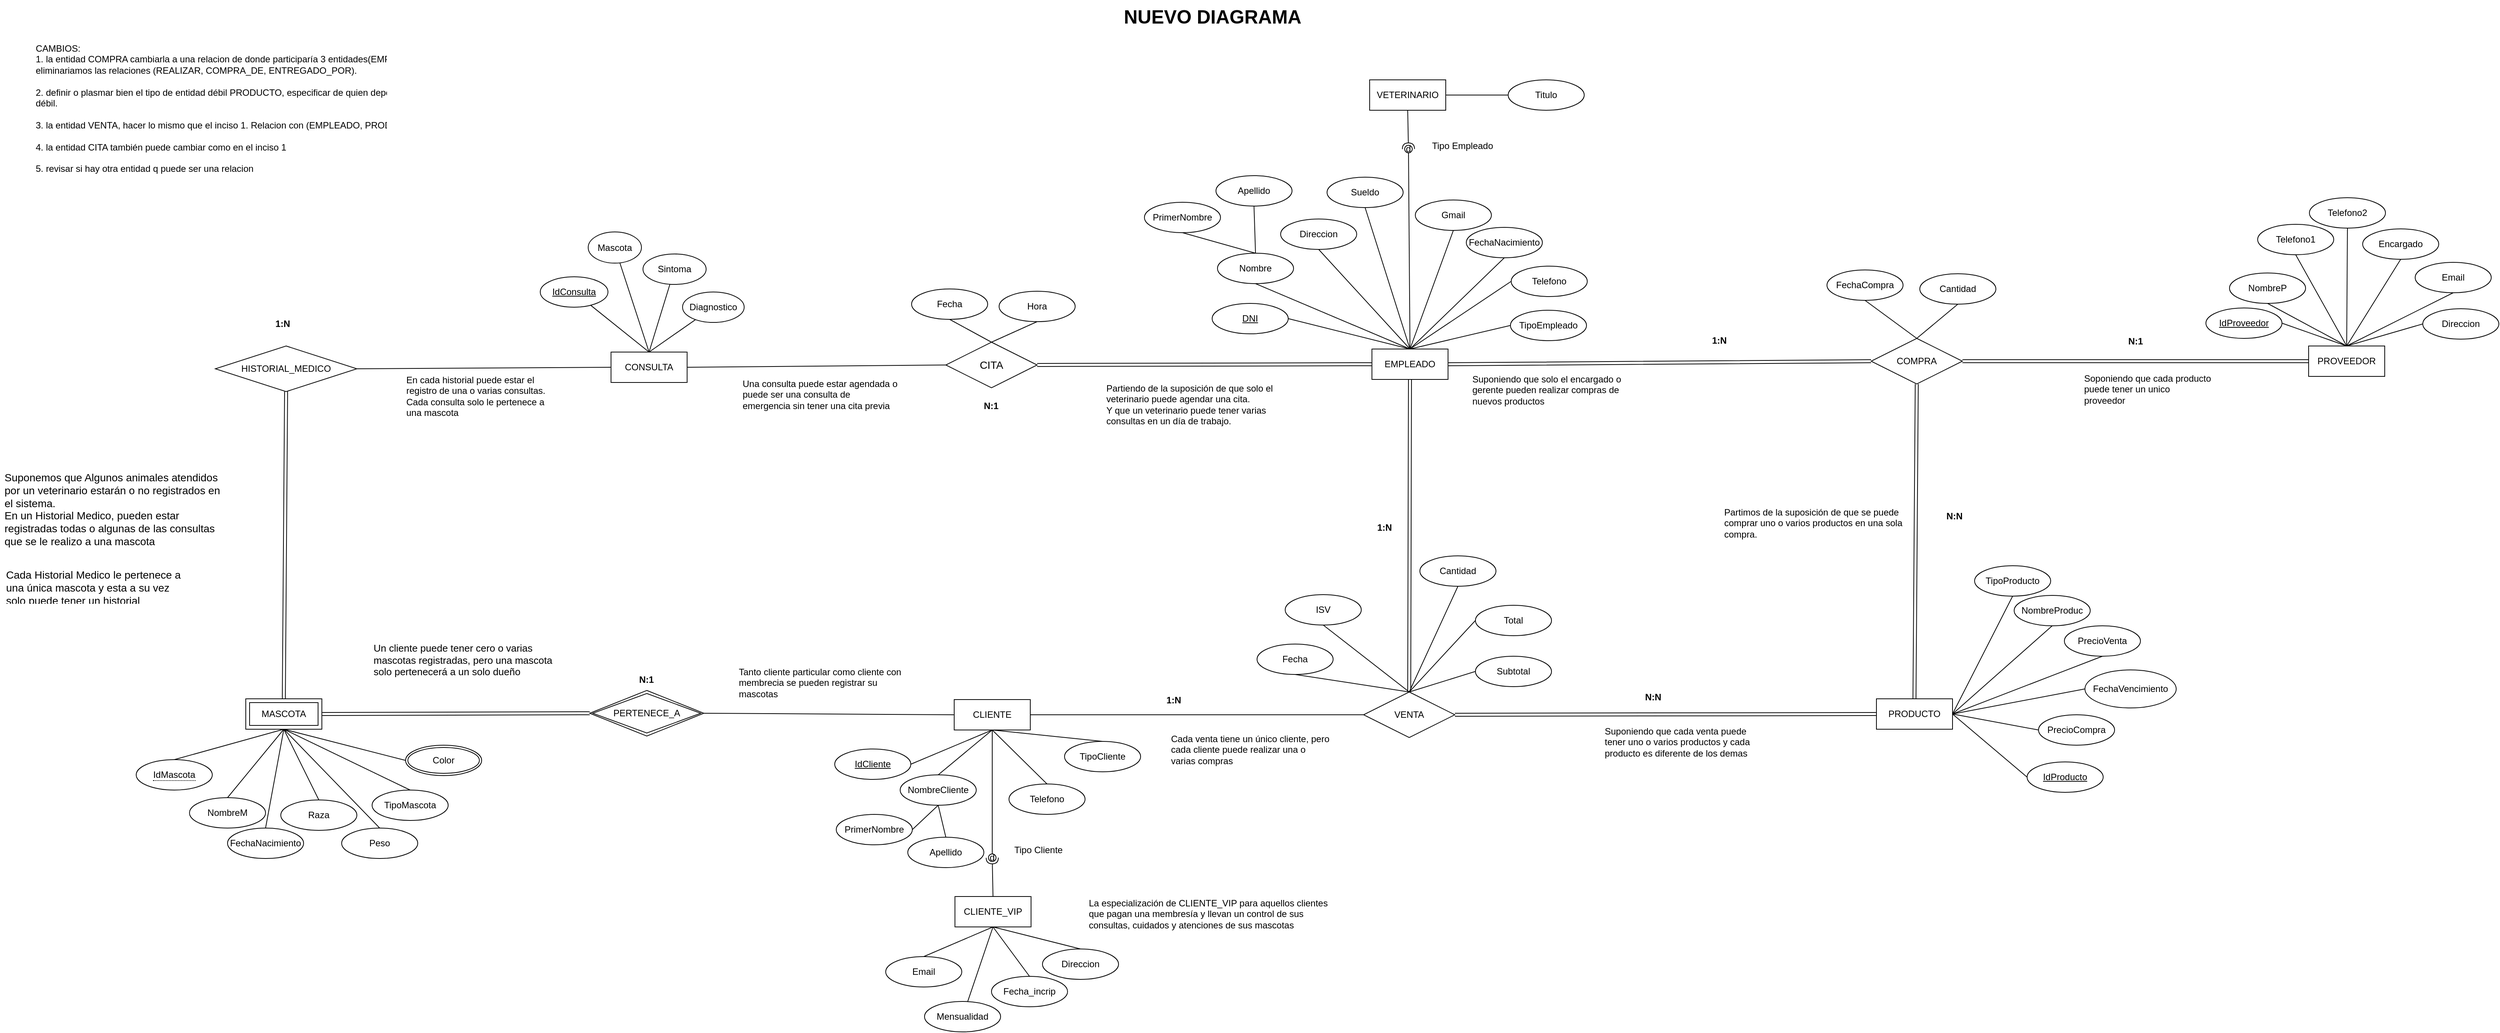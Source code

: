 <mxfile version="20.2.2" type="device" pages="2"><diagram name="D-EER-Modificado" id="jfgI_55fKGgprWMyfVcy"><mxGraphModel dx="1019" dy="-924" grid="0" gridSize="10" guides="0" tooltips="1" connect="1" arrows="1" fold="1" page="1" pageScale="1" pageWidth="3500" pageHeight="1500" math="0" shadow="0"><root><mxCell id="-AE4wNZKjM4NNf284XlA-0"/><mxCell id="-AE4wNZKjM4NNf284XlA-1" parent="-AE4wNZKjM4NNf284XlA-0"/><mxCell id="-AE4wNZKjM4NNf284XlA-2" value="EMPLEADO" style="whiteSpace=wrap;html=1;align=center;" parent="-AE4wNZKjM4NNf284XlA-1" vertex="1"><mxGeometry x="1890" y="2034" width="100" height="40" as="geometry"/></mxCell><mxCell id="-AE4wNZKjM4NNf284XlA-3" value="Nombre" style="ellipse;whiteSpace=wrap;html=1;align=center;" parent="-AE4wNZKjM4NNf284XlA-1" vertex="1"><mxGeometry x="1687" y="1908" width="100" height="40" as="geometry"/></mxCell><mxCell id="-AE4wNZKjM4NNf284XlA-4" value="&lt;u&gt;DNI&lt;/u&gt;" style="ellipse;whiteSpace=wrap;html=1;align=center;" parent="-AE4wNZKjM4NNf284XlA-1" vertex="1"><mxGeometry x="1680" y="1974" width="100" height="40" as="geometry"/></mxCell><mxCell id="-AE4wNZKjM4NNf284XlA-5" value="Direccion" style="ellipse;whiteSpace=wrap;html=1;align=center;" parent="-AE4wNZKjM4NNf284XlA-1" vertex="1"><mxGeometry x="1770" y="1863" width="100" height="40" as="geometry"/></mxCell><mxCell id="-AE4wNZKjM4NNf284XlA-6" value="FechaNacimiento" style="ellipse;whiteSpace=wrap;html=1;align=center;" parent="-AE4wNZKjM4NNf284XlA-1" vertex="1"><mxGeometry x="2014" y="1874" width="100" height="40" as="geometry"/></mxCell><mxCell id="-AE4wNZKjM4NNf284XlA-7" value="" style="endArrow=none;html=1;rounded=0;exitX=0.5;exitY=0;exitDx=0;exitDy=0;entryX=1;entryY=0.5;entryDx=0;entryDy=0;" parent="-AE4wNZKjM4NNf284XlA-1" source="-AE4wNZKjM4NNf284XlA-2" target="-AE4wNZKjM4NNf284XlA-4" edge="1"><mxGeometry relative="1" as="geometry"><mxPoint x="1823" y="2054" as="sourcePoint"/><mxPoint x="1983" y="2054" as="targetPoint"/></mxGeometry></mxCell><mxCell id="-AE4wNZKjM4NNf284XlA-8" value="" style="endArrow=none;html=1;rounded=0;exitX=0.5;exitY=0;exitDx=0;exitDy=0;entryX=0.5;entryY=1;entryDx=0;entryDy=0;" parent="-AE4wNZKjM4NNf284XlA-1" source="-AE4wNZKjM4NNf284XlA-2" target="-AE4wNZKjM4NNf284XlA-3" edge="1"><mxGeometry relative="1" as="geometry"><mxPoint x="1823" y="2054" as="sourcePoint"/><mxPoint x="1983" y="2054" as="targetPoint"/></mxGeometry></mxCell><mxCell id="-AE4wNZKjM4NNf284XlA-9" value="" style="endArrow=none;html=1;rounded=0;exitX=0.5;exitY=0;exitDx=0;exitDy=0;entryX=0.5;entryY=1;entryDx=0;entryDy=0;" parent="-AE4wNZKjM4NNf284XlA-1" source="-AE4wNZKjM4NNf284XlA-2" target="-AE4wNZKjM4NNf284XlA-5" edge="1"><mxGeometry relative="1" as="geometry"><mxPoint x="1823" y="2054" as="sourcePoint"/><mxPoint x="1983" y="2054" as="targetPoint"/></mxGeometry></mxCell><mxCell id="-AE4wNZKjM4NNf284XlA-10" value="" style="endArrow=none;html=1;rounded=0;exitX=0.5;exitY=0;exitDx=0;exitDy=0;entryX=0.5;entryY=1;entryDx=0;entryDy=0;" parent="-AE4wNZKjM4NNf284XlA-1" source="-AE4wNZKjM4NNf284XlA-2" target="-AE4wNZKjM4NNf284XlA-6" edge="1"><mxGeometry relative="1" as="geometry"><mxPoint x="1823" y="2054" as="sourcePoint"/><mxPoint x="1983" y="2054" as="targetPoint"/></mxGeometry></mxCell><mxCell id="-AE4wNZKjM4NNf284XlA-11" value="TipoEmpleado" style="ellipse;whiteSpace=wrap;html=1;align=center;" parent="-AE4wNZKjM4NNf284XlA-1" vertex="1"><mxGeometry x="2072" y="1983" width="100" height="40" as="geometry"/></mxCell><mxCell id="-AE4wNZKjM4NNf284XlA-12" value="" style="endArrow=none;html=1;rounded=0;exitX=0.5;exitY=0;exitDx=0;exitDy=0;entryX=0;entryY=0.5;entryDx=0;entryDy=0;" parent="-AE4wNZKjM4NNf284XlA-1" source="-AE4wNZKjM4NNf284XlA-2" target="-AE4wNZKjM4NNf284XlA-166" edge="1"><mxGeometry relative="1" as="geometry"><mxPoint x="1823" y="2054" as="sourcePoint"/><mxPoint x="2077" y="1940" as="targetPoint"/></mxGeometry></mxCell><mxCell id="-AE4wNZKjM4NNf284XlA-13" value="" style="endArrow=none;html=1;rounded=0;exitX=0.5;exitY=0;exitDx=0;exitDy=0;entryX=0;entryY=0.5;entryDx=0;entryDy=0;" parent="-AE4wNZKjM4NNf284XlA-1" source="-AE4wNZKjM4NNf284XlA-2" target="-AE4wNZKjM4NNf284XlA-11" edge="1"><mxGeometry relative="1" as="geometry"><mxPoint x="1823" y="2054" as="sourcePoint"/><mxPoint x="1983" y="2054" as="targetPoint"/></mxGeometry></mxCell><mxCell id="-AE4wNZKjM4NNf284XlA-14" value="CLIENTE" style="whiteSpace=wrap;html=1;align=center;" parent="-AE4wNZKjM4NNf284XlA-1" vertex="1"><mxGeometry x="1341" y="2495" width="100" height="40" as="geometry"/></mxCell><mxCell id="-AE4wNZKjM4NNf284XlA-15" value="NombreCliente" style="ellipse;whiteSpace=wrap;html=1;align=center;" parent="-AE4wNZKjM4NNf284XlA-1" vertex="1"><mxGeometry x="1270" y="2594" width="100" height="40" as="geometry"/></mxCell><mxCell id="-AE4wNZKjM4NNf284XlA-16" value="IdCliente" style="ellipse;whiteSpace=wrap;html=1;align=center;fontStyle=4;" parent="-AE4wNZKjM4NNf284XlA-1" vertex="1"><mxGeometry x="1184" y="2560" width="100" height="40" as="geometry"/></mxCell><mxCell id="-AE4wNZKjM4NNf284XlA-17" value="Gmail" style="ellipse;whiteSpace=wrap;html=1;align=center;" parent="-AE4wNZKjM4NNf284XlA-1" vertex="1"><mxGeometry x="1947" y="1838" width="100" height="40" as="geometry"/></mxCell><mxCell id="-AE4wNZKjM4NNf284XlA-18" value="" style="endArrow=none;html=1;rounded=0;exitX=0.5;exitY=0;exitDx=0;exitDy=0;entryX=0.5;entryY=1;entryDx=0;entryDy=0;" parent="-AE4wNZKjM4NNf284XlA-1" source="-AE4wNZKjM4NNf284XlA-2" target="-AE4wNZKjM4NNf284XlA-17" edge="1"><mxGeometry relative="1" as="geometry"><mxPoint x="2243" y="2104" as="sourcePoint"/><mxPoint x="2403" y="2104" as="targetPoint"/></mxGeometry></mxCell><mxCell id="-AE4wNZKjM4NNf284XlA-19" value="PrimerNombre" style="ellipse;whiteSpace=wrap;html=1;align=center;" parent="-AE4wNZKjM4NNf284XlA-1" vertex="1"><mxGeometry x="1591" y="1841" width="100" height="40" as="geometry"/></mxCell><mxCell id="-AE4wNZKjM4NNf284XlA-20" value="Apellido" style="ellipse;whiteSpace=wrap;html=1;align=center;" parent="-AE4wNZKjM4NNf284XlA-1" vertex="1"><mxGeometry x="1685" y="1806" width="100" height="40" as="geometry"/></mxCell><mxCell id="-AE4wNZKjM4NNf284XlA-21" value="" style="endArrow=none;html=1;rounded=0;exitX=0.5;exitY=0;exitDx=0;exitDy=0;entryX=0.5;entryY=1;entryDx=0;entryDy=0;" parent="-AE4wNZKjM4NNf284XlA-1" source="-AE4wNZKjM4NNf284XlA-3" target="-AE4wNZKjM4NNf284XlA-19" edge="1"><mxGeometry relative="1" as="geometry"><mxPoint x="2113" y="2096" as="sourcePoint"/><mxPoint x="2273" y="2096" as="targetPoint"/></mxGeometry></mxCell><mxCell id="-AE4wNZKjM4NNf284XlA-22" value="" style="endArrow=none;html=1;rounded=0;exitX=0.5;exitY=0;exitDx=0;exitDy=0;entryX=0.5;entryY=1;entryDx=0;entryDy=0;" parent="-AE4wNZKjM4NNf284XlA-1" source="-AE4wNZKjM4NNf284XlA-3" target="-AE4wNZKjM4NNf284XlA-20" edge="1"><mxGeometry relative="1" as="geometry"><mxPoint x="2113" y="2096" as="sourcePoint"/><mxPoint x="2273" y="2096" as="targetPoint"/></mxGeometry></mxCell><mxCell id="-AE4wNZKjM4NNf284XlA-23" value="PrimerNombre" style="ellipse;whiteSpace=wrap;html=1;align=center;" parent="-AE4wNZKjM4NNf284XlA-1" vertex="1"><mxGeometry x="1186" y="2646" width="100" height="40" as="geometry"/></mxCell><mxCell id="-AE4wNZKjM4NNf284XlA-24" value="Apellido" style="ellipse;whiteSpace=wrap;html=1;align=center;" parent="-AE4wNZKjM4NNf284XlA-1" vertex="1"><mxGeometry x="1280" y="2676" width="100" height="40" as="geometry"/></mxCell><mxCell id="-AE4wNZKjM4NNf284XlA-25" value="Direccion" style="ellipse;whiteSpace=wrap;html=1;align=center;" parent="-AE4wNZKjM4NNf284XlA-1" vertex="1"><mxGeometry x="1457" y="2823" width="100" height="40" as="geometry"/></mxCell><mxCell id="-AE4wNZKjM4NNf284XlA-26" value="Email" style="ellipse;whiteSpace=wrap;html=1;align=center;" parent="-AE4wNZKjM4NNf284XlA-1" vertex="1"><mxGeometry x="1251" y="2833" width="100" height="40" as="geometry"/></mxCell><mxCell id="-AE4wNZKjM4NNf284XlA-27" value="" style="endArrow=none;html=1;rounded=0;exitX=1;exitY=0.5;exitDx=0;exitDy=0;entryX=0.5;entryY=1;entryDx=0;entryDy=0;" parent="-AE4wNZKjM4NNf284XlA-1" source="-AE4wNZKjM4NNf284XlA-16" target="-AE4wNZKjM4NNf284XlA-14" edge="1"><mxGeometry relative="1" as="geometry"><mxPoint x="1776" y="2584" as="sourcePoint"/><mxPoint x="1936" y="2584" as="targetPoint"/></mxGeometry></mxCell><mxCell id="-AE4wNZKjM4NNf284XlA-28" value="" style="endArrow=none;html=1;rounded=0;exitX=0.5;exitY=0;exitDx=0;exitDy=0;entryX=0.5;entryY=1;entryDx=0;entryDy=0;" parent="-AE4wNZKjM4NNf284XlA-1" source="-AE4wNZKjM4NNf284XlA-15" target="-AE4wNZKjM4NNf284XlA-14" edge="1"><mxGeometry relative="1" as="geometry"><mxPoint x="1776" y="2584" as="sourcePoint"/><mxPoint x="1936" y="2584" as="targetPoint"/></mxGeometry></mxCell><mxCell id="-AE4wNZKjM4NNf284XlA-29" value="" style="endArrow=none;html=1;rounded=0;exitX=0.5;exitY=0;exitDx=0;exitDy=0;entryX=0.5;entryY=1;entryDx=0;entryDy=0;" parent="-AE4wNZKjM4NNf284XlA-1" source="-AE4wNZKjM4NNf284XlA-167" target="-AE4wNZKjM4NNf284XlA-14" edge="1"><mxGeometry relative="1" as="geometry"><mxPoint x="1776" y="2584" as="sourcePoint"/><mxPoint x="1936" y="2584" as="targetPoint"/></mxGeometry></mxCell><mxCell id="-AE4wNZKjM4NNf284XlA-30" value="" style="endArrow=none;html=1;rounded=0;entryX=0.5;entryY=1;entryDx=0;entryDy=0;exitX=0.5;exitY=0;exitDx=0;exitDy=0;" parent="-AE4wNZKjM4NNf284XlA-1" source="-AE4wNZKjM4NNf284XlA-25" target="-AE4wNZKjM4NNf284XlA-110" edge="1"><mxGeometry relative="1" as="geometry"><mxPoint x="1899" y="3178" as="sourcePoint"/><mxPoint x="2059" y="3178" as="targetPoint"/></mxGeometry></mxCell><mxCell id="-AE4wNZKjM4NNf284XlA-31" value="" style="endArrow=none;html=1;rounded=0;exitX=0.5;exitY=0;exitDx=0;exitDy=0;entryX=0.5;entryY=1;entryDx=0;entryDy=0;" parent="-AE4wNZKjM4NNf284XlA-1" source="-AE4wNZKjM4NNf284XlA-26" target="-AE4wNZKjM4NNf284XlA-110" edge="1"><mxGeometry relative="1" as="geometry"><mxPoint x="1899" y="3178" as="sourcePoint"/><mxPoint x="2059" y="3178" as="targetPoint"/></mxGeometry></mxCell><mxCell id="-AE4wNZKjM4NNf284XlA-32" value="" style="endArrow=none;html=1;rounded=0;exitX=1;exitY=0.5;exitDx=0;exitDy=0;entryX=0.5;entryY=1;entryDx=0;entryDy=0;" parent="-AE4wNZKjM4NNf284XlA-1" source="-AE4wNZKjM4NNf284XlA-23" target="-AE4wNZKjM4NNf284XlA-15" edge="1"><mxGeometry relative="1" as="geometry"><mxPoint x="1866" y="2588" as="sourcePoint"/><mxPoint x="2026" y="2588" as="targetPoint"/></mxGeometry></mxCell><mxCell id="-AE4wNZKjM4NNf284XlA-33" value="" style="endArrow=none;html=1;rounded=0;exitX=0.5;exitY=0;exitDx=0;exitDy=0;entryX=0.5;entryY=1;entryDx=0;entryDy=0;" parent="-AE4wNZKjM4NNf284XlA-1" source="-AE4wNZKjM4NNf284XlA-24" target="-AE4wNZKjM4NNf284XlA-15" edge="1"><mxGeometry relative="1" as="geometry"><mxPoint x="1866" y="2588" as="sourcePoint"/><mxPoint x="2026" y="2588" as="targetPoint"/></mxGeometry></mxCell><mxCell id="-AE4wNZKjM4NNf284XlA-34" value="MASCOTA" style="shape=ext;margin=3;double=1;whiteSpace=wrap;html=1;align=center;" parent="-AE4wNZKjM4NNf284XlA-1" vertex="1"><mxGeometry x="410" y="2494" width="100" height="40" as="geometry"/></mxCell><mxCell id="-AE4wNZKjM4NNf284XlA-35" value="&lt;span style=&quot;border-bottom: 1px dotted&quot;&gt;IdMascota&lt;/span&gt;" style="ellipse;whiteSpace=wrap;html=1;align=center;" parent="-AE4wNZKjM4NNf284XlA-1" vertex="1"><mxGeometry x="266" y="2574" width="100" height="40" as="geometry"/></mxCell><mxCell id="-AE4wNZKjM4NNf284XlA-36" value="NombreM" style="ellipse;whiteSpace=wrap;html=1;align=center;" parent="-AE4wNZKjM4NNf284XlA-1" vertex="1"><mxGeometry x="336" y="2624" width="100" height="40" as="geometry"/></mxCell><mxCell id="-AE4wNZKjM4NNf284XlA-37" value="FechaNacimiento" style="ellipse;whiteSpace=wrap;html=1;align=center;" parent="-AE4wNZKjM4NNf284XlA-1" vertex="1"><mxGeometry x="386" y="2664" width="100" height="40" as="geometry"/></mxCell><mxCell id="-AE4wNZKjM4NNf284XlA-38" value="Raza" style="ellipse;whiteSpace=wrap;html=1;align=center;" parent="-AE4wNZKjM4NNf284XlA-1" vertex="1"><mxGeometry x="456" y="2627" width="100" height="40" as="geometry"/></mxCell><mxCell id="-AE4wNZKjM4NNf284XlA-39" value="Peso" style="ellipse;whiteSpace=wrap;html=1;align=center;" parent="-AE4wNZKjM4NNf284XlA-1" vertex="1"><mxGeometry x="536" y="2664" width="100" height="40" as="geometry"/></mxCell><mxCell id="-AE4wNZKjM4NNf284XlA-40" value="TipoMascota" style="ellipse;whiteSpace=wrap;html=1;align=center;" parent="-AE4wNZKjM4NNf284XlA-1" vertex="1"><mxGeometry x="576" y="2614" width="100" height="40" as="geometry"/></mxCell><mxCell id="-AE4wNZKjM4NNf284XlA-41" value="Color" style="ellipse;shape=doubleEllipse;margin=3;whiteSpace=wrap;html=1;align=center;" parent="-AE4wNZKjM4NNf284XlA-1" vertex="1"><mxGeometry x="620" y="2555" width="100" height="40" as="geometry"/></mxCell><mxCell id="-AE4wNZKjM4NNf284XlA-42" value="" style="endArrow=none;html=1;rounded=0;exitX=0.5;exitY=0;exitDx=0;exitDy=0;entryX=0.5;entryY=1;entryDx=0;entryDy=0;" parent="-AE4wNZKjM4NNf284XlA-1" source="-AE4wNZKjM4NNf284XlA-35" target="-AE4wNZKjM4NNf284XlA-34" edge="1"><mxGeometry relative="1" as="geometry"><mxPoint x="406" y="2537" as="sourcePoint"/><mxPoint x="566" y="2537" as="targetPoint"/></mxGeometry></mxCell><mxCell id="-AE4wNZKjM4NNf284XlA-43" value="" style="endArrow=none;html=1;rounded=0;exitX=0.5;exitY=0;exitDx=0;exitDy=0;entryX=0.5;entryY=1;entryDx=0;entryDy=0;" parent="-AE4wNZKjM4NNf284XlA-1" source="-AE4wNZKjM4NNf284XlA-36" target="-AE4wNZKjM4NNf284XlA-34" edge="1"><mxGeometry relative="1" as="geometry"><mxPoint x="406" y="2537" as="sourcePoint"/><mxPoint x="566" y="2537" as="targetPoint"/></mxGeometry></mxCell><mxCell id="-AE4wNZKjM4NNf284XlA-44" value="" style="endArrow=none;html=1;rounded=0;exitX=0.5;exitY=0;exitDx=0;exitDy=0;entryX=0.5;entryY=1;entryDx=0;entryDy=0;" parent="-AE4wNZKjM4NNf284XlA-1" source="-AE4wNZKjM4NNf284XlA-37" target="-AE4wNZKjM4NNf284XlA-34" edge="1"><mxGeometry relative="1" as="geometry"><mxPoint x="406" y="2537" as="sourcePoint"/><mxPoint x="566" y="2537" as="targetPoint"/></mxGeometry></mxCell><mxCell id="-AE4wNZKjM4NNf284XlA-45" value="" style="endArrow=none;html=1;rounded=0;exitX=0.5;exitY=0;exitDx=0;exitDy=0;entryX=0.5;entryY=1;entryDx=0;entryDy=0;" parent="-AE4wNZKjM4NNf284XlA-1" source="-AE4wNZKjM4NNf284XlA-38" target="-AE4wNZKjM4NNf284XlA-34" edge="1"><mxGeometry relative="1" as="geometry"><mxPoint x="406" y="2537" as="sourcePoint"/><mxPoint x="566" y="2537" as="targetPoint"/></mxGeometry></mxCell><mxCell id="-AE4wNZKjM4NNf284XlA-46" value="" style="endArrow=none;html=1;rounded=0;exitX=0.5;exitY=0;exitDx=0;exitDy=0;entryX=0.5;entryY=1;entryDx=0;entryDy=0;" parent="-AE4wNZKjM4NNf284XlA-1" source="-AE4wNZKjM4NNf284XlA-39" target="-AE4wNZKjM4NNf284XlA-34" edge="1"><mxGeometry relative="1" as="geometry"><mxPoint x="406" y="2537" as="sourcePoint"/><mxPoint x="566" y="2537" as="targetPoint"/></mxGeometry></mxCell><mxCell id="-AE4wNZKjM4NNf284XlA-47" value="" style="endArrow=none;html=1;rounded=0;exitX=0.5;exitY=0;exitDx=0;exitDy=0;entryX=0.5;entryY=1;entryDx=0;entryDy=0;" parent="-AE4wNZKjM4NNf284XlA-1" source="-AE4wNZKjM4NNf284XlA-40" target="-AE4wNZKjM4NNf284XlA-34" edge="1"><mxGeometry relative="1" as="geometry"><mxPoint x="406" y="2537" as="sourcePoint"/><mxPoint x="566" y="2537" as="targetPoint"/></mxGeometry></mxCell><mxCell id="-AE4wNZKjM4NNf284XlA-48" value="" style="endArrow=none;html=1;rounded=0;entryX=0;entryY=0.5;entryDx=0;entryDy=0;exitX=0.5;exitY=1;exitDx=0;exitDy=0;" parent="-AE4wNZKjM4NNf284XlA-1" source="-AE4wNZKjM4NNf284XlA-34" target="-AE4wNZKjM4NNf284XlA-41" edge="1"><mxGeometry relative="1" as="geometry"><mxPoint x="556" y="2507" as="sourcePoint"/><mxPoint x="566" y="2537" as="targetPoint"/></mxGeometry></mxCell><mxCell id="-AE4wNZKjM4NNf284XlA-49" value="PROVEEDOR" style="whiteSpace=wrap;html=1;align=center;" parent="-AE4wNZKjM4NNf284XlA-1" vertex="1"><mxGeometry x="3121" y="2030" width="100" height="40" as="geometry"/></mxCell><mxCell id="-AE4wNZKjM4NNf284XlA-50" value="IdProveedor" style="ellipse;whiteSpace=wrap;html=1;align=center;fontStyle=4;" parent="-AE4wNZKjM4NNf284XlA-1" vertex="1"><mxGeometry x="2986" y="1980" width="100" height="40" as="geometry"/></mxCell><mxCell id="-AE4wNZKjM4NNf284XlA-51" value="NombreP" style="ellipse;whiteSpace=wrap;html=1;align=center;" parent="-AE4wNZKjM4NNf284XlA-1" vertex="1"><mxGeometry x="3017" y="1934" width="100" height="40" as="geometry"/></mxCell><mxCell id="-AE4wNZKjM4NNf284XlA-52" value="Direccion" style="ellipse;whiteSpace=wrap;html=1;align=center;" parent="-AE4wNZKjM4NNf284XlA-1" vertex="1"><mxGeometry x="3271" y="1981" width="100" height="40" as="geometry"/></mxCell><mxCell id="-AE4wNZKjM4NNf284XlA-53" value="Email" style="ellipse;whiteSpace=wrap;html=1;align=center;" parent="-AE4wNZKjM4NNf284XlA-1" vertex="1"><mxGeometry x="3261" y="1920" width="100" height="40" as="geometry"/></mxCell><mxCell id="-AE4wNZKjM4NNf284XlA-54" value="Encargado" style="ellipse;whiteSpace=wrap;html=1;align=center;" parent="-AE4wNZKjM4NNf284XlA-1" vertex="1"><mxGeometry x="3192" y="1876" width="100" height="40" as="geometry"/></mxCell><mxCell id="-AE4wNZKjM4NNf284XlA-55" value="" style="endArrow=none;html=1;rounded=0;exitX=1;exitY=0.5;exitDx=0;exitDy=0;entryX=0.5;entryY=0;entryDx=0;entryDy=0;" parent="-AE4wNZKjM4NNf284XlA-1" source="-AE4wNZKjM4NNf284XlA-50" target="-AE4wNZKjM4NNf284XlA-49" edge="1"><mxGeometry relative="1" as="geometry"><mxPoint x="3090.5" y="2152" as="sourcePoint"/><mxPoint x="3250.5" y="2152" as="targetPoint"/></mxGeometry></mxCell><mxCell id="-AE4wNZKjM4NNf284XlA-56" value="" style="endArrow=none;html=1;rounded=0;exitX=0.5;exitY=1;exitDx=0;exitDy=0;entryX=0.5;entryY=0;entryDx=0;entryDy=0;" parent="-AE4wNZKjM4NNf284XlA-1" source="-AE4wNZKjM4NNf284XlA-51" target="-AE4wNZKjM4NNf284XlA-49" edge="1"><mxGeometry relative="1" as="geometry"><mxPoint x="3090.5" y="2152" as="sourcePoint"/><mxPoint x="3250.5" y="2152" as="targetPoint"/></mxGeometry></mxCell><mxCell id="-AE4wNZKjM4NNf284XlA-57" value="" style="endArrow=none;html=1;rounded=0;exitX=0.5;exitY=1;exitDx=0;exitDy=0;entryX=0.5;entryY=0;entryDx=0;entryDy=0;" parent="-AE4wNZKjM4NNf284XlA-1" source="-AE4wNZKjM4NNf284XlA-162" target="-AE4wNZKjM4NNf284XlA-49" edge="1"><mxGeometry relative="1" as="geometry"><mxPoint x="3110" y="1923" as="sourcePoint"/><mxPoint x="3250.5" y="2152" as="targetPoint"/></mxGeometry></mxCell><mxCell id="-AE4wNZKjM4NNf284XlA-58" value="" style="endArrow=none;html=1;rounded=0;exitX=0.5;exitY=0;exitDx=0;exitDy=0;entryX=0;entryY=0.5;entryDx=0;entryDy=0;" parent="-AE4wNZKjM4NNf284XlA-1" source="-AE4wNZKjM4NNf284XlA-49" target="-AE4wNZKjM4NNf284XlA-52" edge="1"><mxGeometry relative="1" as="geometry"><mxPoint x="3210.5" y="2092" as="sourcePoint"/><mxPoint x="3210.5" y="2142" as="targetPoint"/></mxGeometry></mxCell><mxCell id="-AE4wNZKjM4NNf284XlA-59" value="" style="endArrow=none;html=1;rounded=0;exitX=0.5;exitY=1;exitDx=0;exitDy=0;entryX=0.5;entryY=0;entryDx=0;entryDy=0;" parent="-AE4wNZKjM4NNf284XlA-1" source="-AE4wNZKjM4NNf284XlA-53" target="-AE4wNZKjM4NNf284XlA-49" edge="1"><mxGeometry relative="1" as="geometry"><mxPoint x="3090.5" y="1912" as="sourcePoint"/><mxPoint x="3250.5" y="1912" as="targetPoint"/></mxGeometry></mxCell><mxCell id="-AE4wNZKjM4NNf284XlA-60" value="" style="endArrow=none;html=1;rounded=0;exitX=0.5;exitY=1;exitDx=0;exitDy=0;entryX=0.5;entryY=0;entryDx=0;entryDy=0;" parent="-AE4wNZKjM4NNf284XlA-1" source="-AE4wNZKjM4NNf284XlA-54" target="-AE4wNZKjM4NNf284XlA-49" edge="1"><mxGeometry relative="1" as="geometry"><mxPoint x="3090.5" y="2032" as="sourcePoint"/><mxPoint x="3250.5" y="2032" as="targetPoint"/></mxGeometry></mxCell><mxCell id="-AE4wNZKjM4NNf284XlA-61" value="&lt;u&gt;IdProducto&lt;/u&gt;" style="ellipse;whiteSpace=wrap;html=1;align=center;" parent="-AE4wNZKjM4NNf284XlA-1" vertex="1"><mxGeometry x="2751" y="2577" width="100" height="40" as="geometry"/></mxCell><mxCell id="-AE4wNZKjM4NNf284XlA-62" value="NombreProduc" style="ellipse;whiteSpace=wrap;html=1;align=center;" parent="-AE4wNZKjM4NNf284XlA-1" vertex="1"><mxGeometry x="2734" y="2358" width="100" height="40" as="geometry"/></mxCell><mxCell id="-AE4wNZKjM4NNf284XlA-63" value="PrecioVenta" style="ellipse;whiteSpace=wrap;html=1;align=center;" parent="-AE4wNZKjM4NNf284XlA-1" vertex="1"><mxGeometry x="2800" y="2398" width="100" height="40" as="geometry"/></mxCell><mxCell id="-AE4wNZKjM4NNf284XlA-64" value="PrecioCompra" style="ellipse;whiteSpace=wrap;html=1;align=center;" parent="-AE4wNZKjM4NNf284XlA-1" vertex="1"><mxGeometry x="2766" y="2515" width="100" height="40" as="geometry"/></mxCell><mxCell id="-AE4wNZKjM4NNf284XlA-65" value="FechaVencimiento" style="ellipse;whiteSpace=wrap;html=1;align=center;" parent="-AE4wNZKjM4NNf284XlA-1" vertex="1"><mxGeometry x="2827" y="2456" width="120" height="50" as="geometry"/></mxCell><mxCell id="-AE4wNZKjM4NNf284XlA-66" value="" style="endArrow=none;html=1;rounded=0;entryX=1;entryY=0.5;entryDx=0;entryDy=0;exitX=0;exitY=0.5;exitDx=0;exitDy=0;" parent="-AE4wNZKjM4NNf284XlA-1" source="-AE4wNZKjM4NNf284XlA-61" target="-AE4wNZKjM4NNf284XlA-161" edge="1"><mxGeometry relative="1" as="geometry"><mxPoint x="2770" y="2598" as="sourcePoint"/><mxPoint x="2950" y="2578" as="targetPoint"/></mxGeometry></mxCell><mxCell id="-AE4wNZKjM4NNf284XlA-67" value="" style="endArrow=none;html=1;rounded=0;exitX=0.5;exitY=1;exitDx=0;exitDy=0;entryX=1;entryY=0.5;entryDx=0;entryDy=0;" parent="-AE4wNZKjM4NNf284XlA-1" source="-AE4wNZKjM4NNf284XlA-62" target="-AE4wNZKjM4NNf284XlA-161" edge="1"><mxGeometry relative="1" as="geometry"><mxPoint x="2770" y="2828" as="sourcePoint"/><mxPoint x="2930" y="2828" as="targetPoint"/></mxGeometry></mxCell><mxCell id="-AE4wNZKjM4NNf284XlA-68" value="" style="endArrow=none;html=1;rounded=0;exitX=0.5;exitY=1;exitDx=0;exitDy=0;entryX=1;entryY=0.5;entryDx=0;entryDy=0;" parent="-AE4wNZKjM4NNf284XlA-1" source="-AE4wNZKjM4NNf284XlA-63" target="-AE4wNZKjM4NNf284XlA-161" edge="1"><mxGeometry relative="1" as="geometry"><mxPoint x="2770" y="2828" as="sourcePoint"/><mxPoint x="2930" y="2828" as="targetPoint"/></mxGeometry></mxCell><mxCell id="-AE4wNZKjM4NNf284XlA-69" value="" style="endArrow=none;html=1;rounded=0;exitX=0;exitY=0.5;exitDx=0;exitDy=0;entryX=1;entryY=0.5;entryDx=0;entryDy=0;" parent="-AE4wNZKjM4NNf284XlA-1" source="-AE4wNZKjM4NNf284XlA-64" target="-AE4wNZKjM4NNf284XlA-161" edge="1"><mxGeometry relative="1" as="geometry"><mxPoint x="2770" y="2828" as="sourcePoint"/><mxPoint x="2930" y="2828" as="targetPoint"/></mxGeometry></mxCell><mxCell id="-AE4wNZKjM4NNf284XlA-70" value="" style="endArrow=none;html=1;rounded=0;exitX=0;exitY=0.5;exitDx=0;exitDy=0;entryX=1;entryY=0.5;entryDx=0;entryDy=0;" parent="-AE4wNZKjM4NNf284XlA-1" source="-AE4wNZKjM4NNf284XlA-65" target="-AE4wNZKjM4NNf284XlA-161" edge="1"><mxGeometry relative="1" as="geometry"><mxPoint x="3220" y="2718" as="sourcePoint"/><mxPoint x="3380" y="2718" as="targetPoint"/></mxGeometry></mxCell><mxCell id="-AE4wNZKjM4NNf284XlA-71" value="FechaCompra" style="ellipse;whiteSpace=wrap;html=1;align=center;" parent="-AE4wNZKjM4NNf284XlA-1" vertex="1"><mxGeometry x="2488" y="1930" width="100" height="40" as="geometry"/></mxCell><mxCell id="-AE4wNZKjM4NNf284XlA-72" value="Cantidad" style="ellipse;whiteSpace=wrap;html=1;align=center;" parent="-AE4wNZKjM4NNf284XlA-1" vertex="1"><mxGeometry x="2610" y="1935" width="100" height="40" as="geometry"/></mxCell><mxCell id="-AE4wNZKjM4NNf284XlA-73" value="" style="endArrow=none;html=1;rounded=0;exitX=0.5;exitY=1;exitDx=0;exitDy=0;entryX=0.5;entryY=0;entryDx=0;entryDy=0;" parent="-AE4wNZKjM4NNf284XlA-1" source="-AE4wNZKjM4NNf284XlA-71" target="-AE4wNZKjM4NNf284XlA-150" edge="1"><mxGeometry relative="1" as="geometry"><mxPoint x="2892" y="2056" as="sourcePoint"/><mxPoint x="3052" y="2056" as="targetPoint"/></mxGeometry></mxCell><mxCell id="-AE4wNZKjM4NNf284XlA-74" value="" style="endArrow=none;html=1;rounded=0;exitX=0.5;exitY=1;exitDx=0;exitDy=0;entryX=0.5;entryY=0;entryDx=0;entryDy=0;" parent="-AE4wNZKjM4NNf284XlA-1" source="-AE4wNZKjM4NNf284XlA-72" target="-AE4wNZKjM4NNf284XlA-150" edge="1"><mxGeometry relative="1" as="geometry"><mxPoint x="2892" y="2056" as="sourcePoint"/><mxPoint x="3052" y="2056" as="targetPoint"/></mxGeometry></mxCell><mxCell id="-AE4wNZKjM4NNf284XlA-75" value="Fecha" style="ellipse;whiteSpace=wrap;html=1;align=center;" parent="-AE4wNZKjM4NNf284XlA-1" vertex="1"><mxGeometry x="1285" y="1955" width="100" height="40" as="geometry"/></mxCell><mxCell id="-AE4wNZKjM4NNf284XlA-76" value="Hora" style="ellipse;whiteSpace=wrap;html=1;align=center;" parent="-AE4wNZKjM4NNf284XlA-1" vertex="1"><mxGeometry x="1400" y="1958" width="100" height="40" as="geometry"/></mxCell><mxCell id="-AE4wNZKjM4NNf284XlA-77" value="" style="endArrow=none;html=1;rounded=0;exitX=0.5;exitY=1;exitDx=0;exitDy=0;entryX=0.5;entryY=0;entryDx=0;entryDy=0;" parent="-AE4wNZKjM4NNf284XlA-1" source="-AE4wNZKjM4NNf284XlA-75" target="-AE4wNZKjM4NNf284XlA-126" edge="1"><mxGeometry relative="1" as="geometry"><mxPoint x="1423" y="2375" as="sourcePoint"/><mxPoint x="1413" y="2355" as="targetPoint"/></mxGeometry></mxCell><mxCell id="-AE4wNZKjM4NNf284XlA-78" value="" style="endArrow=none;html=1;rounded=0;exitX=0.5;exitY=1;exitDx=0;exitDy=0;entryX=0.5;entryY=0;entryDx=0;entryDy=0;" parent="-AE4wNZKjM4NNf284XlA-1" source="-AE4wNZKjM4NNf284XlA-76" target="-AE4wNZKjM4NNf284XlA-126" edge="1"><mxGeometry relative="1" as="geometry"><mxPoint x="1603" y="2465" as="sourcePoint"/><mxPoint x="1413" y="2355" as="targetPoint"/></mxGeometry></mxCell><mxCell id="-AE4wNZKjM4NNf284XlA-79" value="Fecha" style="ellipse;whiteSpace=wrap;html=1;align=center;" parent="-AE4wNZKjM4NNf284XlA-1" vertex="1"><mxGeometry x="1739" y="2422" width="100" height="40" as="geometry"/></mxCell><mxCell id="-AE4wNZKjM4NNf284XlA-80" value="Cantidad" style="ellipse;whiteSpace=wrap;html=1;align=center;" parent="-AE4wNZKjM4NNf284XlA-1" vertex="1"><mxGeometry x="1953" y="2306" width="100" height="40" as="geometry"/></mxCell><mxCell id="-AE4wNZKjM4NNf284XlA-81" value="Subtotal" style="ellipse;whiteSpace=wrap;html=1;align=center;" parent="-AE4wNZKjM4NNf284XlA-1" vertex="1"><mxGeometry x="2026" y="2438" width="100" height="40" as="geometry"/></mxCell><mxCell id="-AE4wNZKjM4NNf284XlA-82" value="Total" style="ellipse;whiteSpace=wrap;html=1;align=center;" parent="-AE4wNZKjM4NNf284XlA-1" vertex="1"><mxGeometry x="2026" y="2371" width="100" height="40" as="geometry"/></mxCell><mxCell id="-AE4wNZKjM4NNf284XlA-83" value="ISV" style="ellipse;whiteSpace=wrap;html=1;align=center;" parent="-AE4wNZKjM4NNf284XlA-1" vertex="1"><mxGeometry x="1776" y="2357" width="100" height="40" as="geometry"/></mxCell><mxCell id="-AE4wNZKjM4NNf284XlA-84" value="" style="endArrow=none;html=1;rounded=0;exitX=0.5;exitY=1;exitDx=0;exitDy=0;entryX=0.5;entryY=0;entryDx=0;entryDy=0;" parent="-AE4wNZKjM4NNf284XlA-1" source="-AE4wNZKjM4NNf284XlA-79" target="-AE4wNZKjM4NNf284XlA-117" edge="1"><mxGeometry relative="1" as="geometry"><mxPoint x="1750" y="2690" as="sourcePoint"/><mxPoint x="1938" y="2490" as="targetPoint"/></mxGeometry></mxCell><mxCell id="-AE4wNZKjM4NNf284XlA-85" value="" style="endArrow=none;html=1;rounded=0;exitX=0.5;exitY=1;exitDx=0;exitDy=0;entryX=0.5;entryY=0;entryDx=0;entryDy=0;" parent="-AE4wNZKjM4NNf284XlA-1" source="-AE4wNZKjM4NNf284XlA-80" target="-AE4wNZKjM4NNf284XlA-117" edge="1"><mxGeometry relative="1" as="geometry"><mxPoint x="1750" y="2690" as="sourcePoint"/><mxPoint x="1938" y="2490" as="targetPoint"/></mxGeometry></mxCell><mxCell id="-AE4wNZKjM4NNf284XlA-86" value="" style="endArrow=none;html=1;rounded=0;exitX=0.5;exitY=1;exitDx=0;exitDy=0;entryX=0.5;entryY=0;entryDx=0;entryDy=0;" parent="-AE4wNZKjM4NNf284XlA-1" source="-AE4wNZKjM4NNf284XlA-83" target="-AE4wNZKjM4NNf284XlA-117" edge="1"><mxGeometry relative="1" as="geometry"><mxPoint x="1750" y="2690" as="sourcePoint"/><mxPoint x="1938" y="2490" as="targetPoint"/></mxGeometry></mxCell><mxCell id="-AE4wNZKjM4NNf284XlA-87" value="" style="endArrow=none;html=1;rounded=0;exitX=0;exitY=0.5;exitDx=0;exitDy=0;entryX=0.5;entryY=0;entryDx=0;entryDy=0;" parent="-AE4wNZKjM4NNf284XlA-1" source="-AE4wNZKjM4NNf284XlA-81" target="-AE4wNZKjM4NNf284XlA-117" edge="1"><mxGeometry relative="1" as="geometry"><mxPoint x="1750" y="2690" as="sourcePoint"/><mxPoint x="1938" y="2490" as="targetPoint"/></mxGeometry></mxCell><mxCell id="-AE4wNZKjM4NNf284XlA-88" value="" style="endArrow=none;html=1;rounded=0;exitX=0;exitY=0.5;exitDx=0;exitDy=0;entryX=0.5;entryY=0;entryDx=0;entryDy=0;" parent="-AE4wNZKjM4NNf284XlA-1" source="-AE4wNZKjM4NNf284XlA-82" target="-AE4wNZKjM4NNf284XlA-117" edge="1"><mxGeometry relative="1" as="geometry"><mxPoint x="1750" y="2690" as="sourcePoint"/><mxPoint x="1938" y="2490" as="targetPoint"/></mxGeometry></mxCell><mxCell id="-AE4wNZKjM4NNf284XlA-89" value="&lt;u&gt;IdConsulta&lt;/u&gt;" style="ellipse;whiteSpace=wrap;html=1;align=center;" parent="-AE4wNZKjM4NNf284XlA-1" vertex="1"><mxGeometry x="797" y="1939" width="89" height="40" as="geometry"/></mxCell><mxCell id="-AE4wNZKjM4NNf284XlA-90" value="Mascota" style="ellipse;whiteSpace=wrap;html=1;align=center;" parent="-AE4wNZKjM4NNf284XlA-1" vertex="1"><mxGeometry x="860" y="1880" width="70" height="41" as="geometry"/></mxCell><mxCell id="-AE4wNZKjM4NNf284XlA-91" value="Sintoma" style="ellipse;whiteSpace=wrap;html=1;align=center;" parent="-AE4wNZKjM4NNf284XlA-1" vertex="1"><mxGeometry x="932" y="1909" width="83" height="40" as="geometry"/></mxCell><mxCell id="-AE4wNZKjM4NNf284XlA-92" value="Diagnostico" style="ellipse;whiteSpace=wrap;html=1;align=center;" parent="-AE4wNZKjM4NNf284XlA-1" vertex="1"><mxGeometry x="984" y="1959" width="81" height="40" as="geometry"/></mxCell><mxCell id="-AE4wNZKjM4NNf284XlA-93" value="" style="endArrow=none;html=1;rounded=0;entryX=0.5;entryY=0;entryDx=0;entryDy=0;" parent="-AE4wNZKjM4NNf284XlA-1" source="-AE4wNZKjM4NNf284XlA-89" target="-AE4wNZKjM4NNf284XlA-154" edge="1"><mxGeometry relative="1" as="geometry"><mxPoint x="646" y="2202" as="sourcePoint"/><mxPoint x="806" y="2202" as="targetPoint"/></mxGeometry></mxCell><mxCell id="-AE4wNZKjM4NNf284XlA-94" value="" style="endArrow=none;html=1;rounded=0;entryX=0.5;entryY=0;entryDx=0;entryDy=0;" parent="-AE4wNZKjM4NNf284XlA-1" source="-AE4wNZKjM4NNf284XlA-90" target="-AE4wNZKjM4NNf284XlA-154" edge="1"><mxGeometry relative="1" as="geometry"><mxPoint x="646" y="2202" as="sourcePoint"/><mxPoint x="806" y="2202" as="targetPoint"/></mxGeometry></mxCell><mxCell id="-AE4wNZKjM4NNf284XlA-95" value="" style="endArrow=none;html=1;rounded=0;entryX=0.5;entryY=0;entryDx=0;entryDy=0;" parent="-AE4wNZKjM4NNf284XlA-1" source="-AE4wNZKjM4NNf284XlA-91" target="-AE4wNZKjM4NNf284XlA-154" edge="1"><mxGeometry relative="1" as="geometry"><mxPoint x="646" y="2202" as="sourcePoint"/><mxPoint x="806" y="2202" as="targetPoint"/></mxGeometry></mxCell><mxCell id="-AE4wNZKjM4NNf284XlA-96" value="" style="endArrow=none;html=1;rounded=0;exitX=0.5;exitY=0;exitDx=0;exitDy=0;" parent="-AE4wNZKjM4NNf284XlA-1" source="-AE4wNZKjM4NNf284XlA-154" target="-AE4wNZKjM4NNf284XlA-92" edge="1"><mxGeometry relative="1" as="geometry"><mxPoint x="976" y="1972" as="sourcePoint"/><mxPoint x="806" y="2202" as="targetPoint"/></mxGeometry></mxCell><mxCell id="-AE4wNZKjM4NNf284XlA-97" value="" style="rounded=0;orthogonalLoop=1;jettySize=auto;html=1;endArrow=none;endFill=0;sketch=0;sourcePerimeterSpacing=0;targetPerimeterSpacing=0;exitX=0.5;exitY=0;exitDx=0;exitDy=0;" parent="-AE4wNZKjM4NNf284XlA-1" source="-AE4wNZKjM4NNf284XlA-2" target="-AE4wNZKjM4NNf284XlA-99" edge="1"><mxGeometry relative="1" as="geometry"><mxPoint x="1970" y="2098" as="sourcePoint"/></mxGeometry></mxCell><mxCell id="-AE4wNZKjM4NNf284XlA-98" value="" style="rounded=0;orthogonalLoop=1;jettySize=auto;html=1;endArrow=halfCircle;endFill=0;entryX=0.5;entryY=0.5;endSize=6;strokeWidth=1;sketch=0;exitX=0.5;exitY=1;exitDx=0;exitDy=0;" parent="-AE4wNZKjM4NNf284XlA-1" source="-AE4wNZKjM4NNf284XlA-101" target="-AE4wNZKjM4NNf284XlA-99" edge="1"><mxGeometry relative="1" as="geometry"><mxPoint x="1940" y="2144" as="sourcePoint"/></mxGeometry></mxCell><mxCell id="-AE4wNZKjM4NNf284XlA-99" value="d" style="ellipse;whiteSpace=wrap;html=1;align=center;aspect=fixed;resizable=0;points=[];outlineConnect=0;sketch=0;" parent="-AE4wNZKjM4NNf284XlA-1" vertex="1"><mxGeometry x="1933" y="1766" width="10" height="10" as="geometry"/></mxCell><mxCell id="-AE4wNZKjM4NNf284XlA-100" value="Tipo Empleado" style="text;strokeColor=none;fillColor=none;spacingLeft=4;spacingRight=4;overflow=hidden;rotatable=0;points=[[0,0.5],[1,0.5]];portConstraint=eastwest;fontSize=12;" parent="-AE4wNZKjM4NNf284XlA-1" vertex="1"><mxGeometry x="1963" y="1753" width="100" height="30" as="geometry"/></mxCell><mxCell id="-AE4wNZKjM4NNf284XlA-101" value="VETERINARIO" style="whiteSpace=wrap;html=1;align=center;" parent="-AE4wNZKjM4NNf284XlA-1" vertex="1"><mxGeometry x="1887" y="1680" width="100" height="40" as="geometry"/></mxCell><mxCell id="-AE4wNZKjM4NNf284XlA-102" value="Titulo" style="ellipse;whiteSpace=wrap;html=1;align=center;" parent="-AE4wNZKjM4NNf284XlA-1" vertex="1"><mxGeometry x="2069" y="1680" width="100" height="40" as="geometry"/></mxCell><mxCell id="-AE4wNZKjM4NNf284XlA-103" value="" style="endArrow=none;html=1;rounded=0;exitX=1;exitY=0.5;exitDx=0;exitDy=0;entryX=0;entryY=0.5;entryDx=0;entryDy=0;" parent="-AE4wNZKjM4NNf284XlA-1" source="-AE4wNZKjM4NNf284XlA-101" target="-AE4wNZKjM4NNf284XlA-102" edge="1"><mxGeometry relative="1" as="geometry"><mxPoint x="2250" y="2154" as="sourcePoint"/><mxPoint x="2410" y="2154" as="targetPoint"/></mxGeometry></mxCell><mxCell id="-AE4wNZKjM4NNf284XlA-104" value="" style="endArrow=none;html=1;rounded=0;exitX=1;exitY=0.5;exitDx=0;exitDy=0;entryX=0;entryY=0.5;entryDx=0;entryDy=0;shape=link;" parent="-AE4wNZKjM4NNf284XlA-1" source="-AE4wNZKjM4NNf284XlA-2" target="-AE4wNZKjM4NNf284XlA-150" edge="1"><mxGeometry relative="1" as="geometry"><mxPoint x="1474" y="2094" as="sourcePoint"/><mxPoint x="1497" y="2044" as="targetPoint"/></mxGeometry></mxCell><mxCell id="-AE4wNZKjM4NNf284XlA-105" value="" style="endArrow=none;html=1;rounded=0;exitX=1;exitY=0.5;exitDx=0;exitDy=0;shape=link;entryX=0;entryY=0.5;entryDx=0;entryDy=0;" parent="-AE4wNZKjM4NNf284XlA-1" source="-AE4wNZKjM4NNf284XlA-150" target="-AE4wNZKjM4NNf284XlA-49" edge="1"><mxGeometry relative="1" as="geometry"><mxPoint x="1964" y="1994" as="sourcePoint"/><mxPoint x="1927" y="2152" as="targetPoint"/></mxGeometry></mxCell><mxCell id="-AE4wNZKjM4NNf284XlA-106" value="" style="rounded=0;orthogonalLoop=1;jettySize=auto;html=1;endArrow=none;endFill=0;sketch=0;sourcePerimeterSpacing=0;targetPerimeterSpacing=0;exitX=0.5;exitY=1;exitDx=0;exitDy=0;" parent="-AE4wNZKjM4NNf284XlA-1" source="-AE4wNZKjM4NNf284XlA-14" target="-AE4wNZKjM4NNf284XlA-108" edge="1"><mxGeometry relative="1" as="geometry"><mxPoint x="1663" y="2831" as="sourcePoint"/><mxPoint x="1544" y="3030" as="targetPoint"/></mxGeometry></mxCell><mxCell id="-AE4wNZKjM4NNf284XlA-107" value="" style="rounded=0;orthogonalLoop=1;jettySize=auto;html=1;endArrow=halfCircle;endFill=0;entryX=0.5;entryY=0.5;endSize=6;strokeWidth=1;sketch=0;exitX=0.5;exitY=0;exitDx=0;exitDy=0;" parent="-AE4wNZKjM4NNf284XlA-1" source="-AE4wNZKjM4NNf284XlA-110" target="-AE4wNZKjM4NNf284XlA-108" edge="1"><mxGeometry relative="1" as="geometry"><mxPoint x="741" y="2980" as="sourcePoint"/></mxGeometry></mxCell><mxCell id="-AE4wNZKjM4NNf284XlA-108" value="d" style="ellipse;whiteSpace=wrap;html=1;align=center;aspect=fixed;resizable=0;points=[];outlineConnect=0;sketch=0;" parent="-AE4wNZKjM4NNf284XlA-1" vertex="1"><mxGeometry x="1386" y="2698" width="10" height="10" as="geometry"/></mxCell><mxCell id="-AE4wNZKjM4NNf284XlA-109" value="Tipo Cliente" style="text;strokeColor=none;fillColor=none;spacingLeft=4;spacingRight=4;overflow=hidden;rotatable=0;points=[[0,0.5],[1,0.5]];portConstraint=eastwest;fontSize=12;" parent="-AE4wNZKjM4NNf284XlA-1" vertex="1"><mxGeometry x="1414" y="2679" width="80" height="30" as="geometry"/></mxCell><mxCell id="-AE4wNZKjM4NNf284XlA-110" value="CLIENTE_VIP" style="whiteSpace=wrap;html=1;align=center;" parent="-AE4wNZKjM4NNf284XlA-1" vertex="1"><mxGeometry x="1342" y="2754" width="100" height="40" as="geometry"/></mxCell><mxCell id="-AE4wNZKjM4NNf284XlA-111" value="Mensualidad" style="ellipse;whiteSpace=wrap;html=1;align=center;" parent="-AE4wNZKjM4NNf284XlA-1" vertex="1"><mxGeometry x="1302" y="2892" width="100" height="40" as="geometry"/></mxCell><mxCell id="-AE4wNZKjM4NNf284XlA-112" value="" style="endArrow=none;html=1;rounded=0;exitX=0.5;exitY=1;exitDx=0;exitDy=0;" parent="-AE4wNZKjM4NNf284XlA-1" source="-AE4wNZKjM4NNf284XlA-110" target="-AE4wNZKjM4NNf284XlA-111" edge="1"><mxGeometry relative="1" as="geometry"><mxPoint x="1774" y="2998" as="sourcePoint"/><mxPoint x="2129" y="3048" as="targetPoint"/></mxGeometry></mxCell><mxCell id="-AE4wNZKjM4NNf284XlA-113" value="Fecha_incrip" style="ellipse;whiteSpace=wrap;html=1;align=center;" parent="-AE4wNZKjM4NNf284XlA-1" vertex="1"><mxGeometry x="1390" y="2859" width="100" height="40" as="geometry"/></mxCell><mxCell id="-AE4wNZKjM4NNf284XlA-114" value="" style="endArrow=none;html=1;rounded=0;entryX=0.5;entryY=0;entryDx=0;entryDy=0;exitX=0.5;exitY=1;exitDx=0;exitDy=0;" parent="-AE4wNZKjM4NNf284XlA-1" source="-AE4wNZKjM4NNf284XlA-110" target="-AE4wNZKjM4NNf284XlA-113" edge="1"><mxGeometry relative="1" as="geometry"><mxPoint x="1849" y="3178" as="sourcePoint"/><mxPoint x="2009" y="3178" as="targetPoint"/></mxGeometry></mxCell><mxCell id="-AE4wNZKjM4NNf284XlA-115" value="" style="endArrow=none;html=1;rounded=0;entryX=0.5;entryY=0;entryDx=0;entryDy=0;shape=link;exitX=0.5;exitY=1;exitDx=0;exitDy=0;" parent="-AE4wNZKjM4NNf284XlA-1" source="-AE4wNZKjM4NNf284XlA-150" target="-AE4wNZKjM4NNf284XlA-161" edge="1"><mxGeometry relative="1" as="geometry"><mxPoint x="2124" y="2251" as="sourcePoint"/><mxPoint x="2154" y="2224" as="targetPoint"/></mxGeometry></mxCell><mxCell id="-AE4wNZKjM4NNf284XlA-116" value="" style="endArrow=none;html=1;rounded=0;exitX=0.5;exitY=0;exitDx=0;exitDy=0;entryX=0.5;entryY=1;entryDx=0;entryDy=0;shape=link;" parent="-AE4wNZKjM4NNf284XlA-1" source="-AE4wNZKjM4NNf284XlA-117" target="-AE4wNZKjM4NNf284XlA-2" edge="1"><mxGeometry relative="1" as="geometry"><mxPoint x="1525" y="2354" as="sourcePoint"/><mxPoint x="1524" y="2184" as="targetPoint"/></mxGeometry></mxCell><mxCell id="-AE4wNZKjM4NNf284XlA-117" value="VENTA" style="shape=rhombus;perimeter=rhombusPerimeter;whiteSpace=wrap;html=1;align=center;" parent="-AE4wNZKjM4NNf284XlA-1" vertex="1"><mxGeometry x="1879" y="2485" width="120" height="60" as="geometry"/></mxCell><mxCell id="-AE4wNZKjM4NNf284XlA-118" value="" style="endArrow=none;html=1;rounded=0;entryX=0;entryY=0.5;entryDx=0;entryDy=0;exitX=1;exitY=0.5;exitDx=0;exitDy=0;shape=link;" parent="-AE4wNZKjM4NNf284XlA-1" source="-AE4wNZKjM4NNf284XlA-117" target="-AE4wNZKjM4NNf284XlA-161" edge="1"><mxGeometry relative="1" as="geometry"><mxPoint x="1606" y="2395" as="sourcePoint"/><mxPoint x="2004" y="2294" as="targetPoint"/></mxGeometry></mxCell><mxCell id="-AE4wNZKjM4NNf284XlA-119" value="" style="endArrow=none;html=1;rounded=0;exitX=1;exitY=0.5;exitDx=0;exitDy=0;entryX=0;entryY=0.5;entryDx=0;entryDy=0;" parent="-AE4wNZKjM4NNf284XlA-1" source="-AE4wNZKjM4NNf284XlA-121" target="-AE4wNZKjM4NNf284XlA-14" edge="1"><mxGeometry relative="1" as="geometry"><mxPoint x="1028" y="2512" as="sourcePoint"/><mxPoint x="1235" y="2516" as="targetPoint"/></mxGeometry></mxCell><mxCell id="-AE4wNZKjM4NNf284XlA-120" value="" style="endArrow=none;html=1;rounded=0;exitX=0;exitY=0.5;exitDx=0;exitDy=0;entryX=1;entryY=0.5;entryDx=0;entryDy=0;shape=link;" parent="-AE4wNZKjM4NNf284XlA-1" source="-AE4wNZKjM4NNf284XlA-121" target="-AE4wNZKjM4NNf284XlA-34" edge="1"><mxGeometry relative="1" as="geometry"><mxPoint x="773" y="2949" as="sourcePoint"/><mxPoint x="628" y="2971" as="targetPoint"/></mxGeometry></mxCell><mxCell id="-AE4wNZKjM4NNf284XlA-121" value="PERTENECE_A" style="shape=rhombus;double=1;perimeter=rhombusPerimeter;whiteSpace=wrap;html=1;align=center;" parent="-AE4wNZKjM4NNf284XlA-1" vertex="1"><mxGeometry x="862" y="2483" width="150" height="60" as="geometry"/></mxCell><mxCell id="-AE4wNZKjM4NNf284XlA-122" value="" style="endArrow=none;html=1;rounded=0;exitX=0.5;exitY=1;exitDx=0;exitDy=0;entryX=0.5;entryY=0;entryDx=0;entryDy=0;shape=link;" parent="-AE4wNZKjM4NNf284XlA-1" source="-AE4wNZKjM4NNf284XlA-163" target="-AE4wNZKjM4NNf284XlA-34" edge="1"><mxGeometry relative="1" as="geometry"><mxPoint x="462" y="2103" as="sourcePoint"/><mxPoint x="728" y="2434" as="targetPoint"/></mxGeometry></mxCell><mxCell id="-AE4wNZKjM4NNf284XlA-123" value="" style="endArrow=none;html=1;rounded=0;exitX=1;exitY=0.5;exitDx=0;exitDy=0;entryX=0;entryY=0.5;entryDx=0;entryDy=0;" parent="-AE4wNZKjM4NNf284XlA-1" source="-AE4wNZKjM4NNf284XlA-163" target="-AE4wNZKjM4NNf284XlA-154" edge="1"><mxGeometry relative="1" as="geometry"><mxPoint x="560.0" y="2055.5" as="sourcePoint"/><mxPoint x="562" y="2133" as="targetPoint"/></mxGeometry></mxCell><mxCell id="-AE4wNZKjM4NNf284XlA-124" value="Suponemos que Algunos animales atendidos por un veterinario estarán o no registrados en el sistema.&#10;En un Historial Medico, pueden estar registradas todas o algunas de las consultas que se le realizo a una mascota" style="text;strokeColor=none;fillColor=none;spacingLeft=4;spacingRight=4;overflow=hidden;rotatable=0;points=[[0,0.5],[1,0.5]];portConstraint=eastwest;fontSize=14;whiteSpace=wrap;" parent="-AE4wNZKjM4NNf284XlA-1" vertex="1"><mxGeometry x="87" y="2188" width="307" height="111" as="geometry"/></mxCell><mxCell id="-AE4wNZKjM4NNf284XlA-125" value="" style="endArrow=none;html=1;rounded=0;fontSize=14;entryX=1;entryY=0.5;entryDx=0;entryDy=0;exitX=0;exitY=0.5;exitDx=0;exitDy=0;shape=link;" parent="-AE4wNZKjM4NNf284XlA-1" source="-AE4wNZKjM4NNf284XlA-2" target="-AE4wNZKjM4NNf284XlA-126" edge="1"><mxGeometry relative="1" as="geometry"><mxPoint x="917" y="2234" as="sourcePoint"/><mxPoint x="917" y="2304" as="targetPoint"/></mxGeometry></mxCell><mxCell id="-AE4wNZKjM4NNf284XlA-126" value="CITA" style="shape=rhombus;perimeter=rhombusPerimeter;whiteSpace=wrap;html=1;align=center;fontSize=14;" parent="-AE4wNZKjM4NNf284XlA-1" vertex="1"><mxGeometry x="1330" y="2025" width="120" height="60" as="geometry"/></mxCell><mxCell id="-AE4wNZKjM4NNf284XlA-127" value="" style="endArrow=none;html=1;rounded=0;entryX=0;entryY=0.5;entryDx=0;entryDy=0;exitX=1;exitY=0.5;exitDx=0;exitDy=0;" parent="-AE4wNZKjM4NNf284XlA-1" source="-AE4wNZKjM4NNf284XlA-14" target="-AE4wNZKjM4NNf284XlA-117" edge="1"><mxGeometry relative="1" as="geometry"><mxPoint x="1372" y="2539" as="sourcePoint"/><mxPoint x="1346" y="2544" as="targetPoint"/></mxGeometry></mxCell><mxCell id="-AE4wNZKjM4NNf284XlA-128" value="Suponiendo que solo el encargado o gerente pueden realizar compras de nuevos productos" style="text;strokeColor=none;fillColor=none;spacingLeft=4;spacingRight=4;overflow=hidden;rotatable=0;points=[[0,0.5],[1,0.5]];portConstraint=eastwest;fontSize=12;rounded=0;whiteSpace=wrap;" parent="-AE4wNZKjM4NNf284XlA-1" vertex="1"><mxGeometry x="2016" y="2060" width="220" height="70" as="geometry"/></mxCell><mxCell id="-AE4wNZKjM4NNf284XlA-129" value="Tanto cliente particular como cliente con membrecia se pueden registrar su mascotas" style="text;strokeColor=none;fillColor=none;spacingLeft=4;spacingRight=4;overflow=hidden;rotatable=0;points=[[0,0.5],[1,0.5]];portConstraint=eastwest;fontSize=12;rounded=0;whiteSpace=wrap;" parent="-AE4wNZKjM4NNf284XlA-1" vertex="1"><mxGeometry x="1052" y="2445" width="230" height="60" as="geometry"/></mxCell><mxCell id="-AE4wNZKjM4NNf284XlA-130" value="N:1" style="text;strokeColor=none;fillColor=none;spacingLeft=4;spacingRight=4;overflow=hidden;rotatable=0;points=[[0,0.5],[1,0.5]];portConstraint=eastwest;fontSize=12;rounded=0;fontStyle=1" parent="-AE4wNZKjM4NNf284XlA-1" vertex="1"><mxGeometry x="921" y="2455" width="40" height="30" as="geometry"/></mxCell><mxCell id="-AE4wNZKjM4NNf284XlA-131" value="Un cliente puede tener cero o varias mascotas registradas, pero una mascota solo pertenecerá a un solo dueño" style="text;strokeColor=none;fillColor=none;spacingLeft=4;spacingRight=4;overflow=hidden;rotatable=0;points=[[0,0.5],[1,0.5]];portConstraint=eastwest;fontSize=13;rounded=0;whiteSpace=wrap;" parent="-AE4wNZKjM4NNf284XlA-1" vertex="1"><mxGeometry x="572" y="2413" width="250" height="68" as="geometry"/></mxCell><mxCell id="-AE4wNZKjM4NNf284XlA-132" value="1:N" style="text;strokeColor=none;fillColor=none;spacingLeft=4;spacingRight=4;overflow=hidden;rotatable=0;points=[[0,0.5],[1,0.5]];portConstraint=eastwest;fontSize=12;rounded=0;fontStyle=1" parent="-AE4wNZKjM4NNf284XlA-1" vertex="1"><mxGeometry x="2331" y="2009" width="40" height="30" as="geometry"/></mxCell><mxCell id="-AE4wNZKjM4NNf284XlA-133" value="N:N" style="text;strokeColor=none;fillColor=none;spacingLeft=4;spacingRight=4;overflow=hidden;rotatable=0;points=[[0,0.5],[1,0.5]];portConstraint=eastwest;fontSize=12;rounded=0;fontStyle=1" parent="-AE4wNZKjM4NNf284XlA-1" vertex="1"><mxGeometry x="2243" y="2478" width="40" height="30" as="geometry"/></mxCell><mxCell id="-AE4wNZKjM4NNf284XlA-135" value="Partimos de la suposición de que se puede comprar uno o varios productos en una sola compra." style="text;strokeColor=none;fillColor=none;spacingLeft=4;spacingRight=4;overflow=hidden;rotatable=0;points=[[0,0.5],[1,0.5]];portConstraint=eastwest;fontSize=12;whiteSpace=wrap;" parent="-AE4wNZKjM4NNf284XlA-1" vertex="1"><mxGeometry x="2347" y="2235" width="250" height="60" as="geometry"/></mxCell><mxCell id="-AE4wNZKjM4NNf284XlA-136" value="La especialización de CLIENTE_VIP para aquellos clientes que pagan una membresía y llevan un control de sus consultas, cuidados y atenciones de sus mascotas" style="text;strokeColor=none;fillColor=none;spacingLeft=4;spacingRight=4;overflow=hidden;rotatable=0;points=[[0,0.5],[1,0.5]];portConstraint=eastwest;fontSize=12;whiteSpace=wrap;" parent="-AE4wNZKjM4NNf284XlA-1" vertex="1"><mxGeometry x="1512" y="2749" width="332" height="65" as="geometry"/></mxCell><mxCell id="-AE4wNZKjM4NNf284XlA-138" value="Soponiendo que cada producto puede tener un unico proveedor" style="text;strokeColor=none;fillColor=none;spacingLeft=4;spacingRight=4;overflow=hidden;rotatable=0;points=[[0,0.5],[1,0.5]];portConstraint=eastwest;fontSize=12;fontColor=default;whiteSpace=wrap;" parent="-AE4wNZKjM4NNf284XlA-1" vertex="1"><mxGeometry x="2820" y="2059" width="180" height="60" as="geometry"/></mxCell><mxCell id="-AE4wNZKjM4NNf284XlA-139" value="1:N" style="text;strokeColor=none;fillColor=none;spacingLeft=4;spacingRight=4;overflow=hidden;rotatable=0;points=[[0,0.5],[1,0.5]];portConstraint=eastwest;fontSize=12;fontColor=default;fontStyle=1" parent="-AE4wNZKjM4NNf284XlA-1" vertex="1"><mxGeometry x="1891" y="2255" width="40" height="30" as="geometry"/></mxCell><mxCell id="-AE4wNZKjM4NNf284XlA-140" value="1:N" style="text;strokeColor=none;fillColor=none;spacingLeft=4;spacingRight=4;overflow=hidden;rotatable=0;points=[[0,0.5],[1,0.5]];portConstraint=eastwest;fontSize=12;fontColor=default;fontStyle=1" parent="-AE4wNZKjM4NNf284XlA-1" vertex="1"><mxGeometry x="1614" y="2482" width="40" height="30" as="geometry"/></mxCell><mxCell id="-AE4wNZKjM4NNf284XlA-141" value="TipoCliente" style="ellipse;whiteSpace=wrap;html=1;align=center;fontColor=default;fillColor=none;" parent="-AE4wNZKjM4NNf284XlA-1" vertex="1"><mxGeometry x="1486" y="2550" width="100" height="40" as="geometry"/></mxCell><mxCell id="-AE4wNZKjM4NNf284XlA-142" value="" style="endArrow=none;html=1;rounded=0;fontColor=default;exitX=0.5;exitY=0;exitDx=0;exitDy=0;entryX=0.5;entryY=1;entryDx=0;entryDy=0;" parent="-AE4wNZKjM4NNf284XlA-1" source="-AE4wNZKjM4NNf284XlA-141" target="-AE4wNZKjM4NNf284XlA-14" edge="1"><mxGeometry relative="1" as="geometry"><mxPoint x="1571" y="2528" as="sourcePoint"/><mxPoint x="1731" y="2528" as="targetPoint"/></mxGeometry></mxCell><mxCell id="-AE4wNZKjM4NNf284XlA-143" value="Suponiendo que cada venta puede tener uno o varios productos y cada producto es diferente de los demas" style="text;strokeColor=none;fillColor=none;spacingLeft=4;spacingRight=4;overflow=hidden;rotatable=0;points=[[0,0.5],[1,0.5]];portConstraint=eastwest;fontSize=12;fontColor=default;whiteSpace=wrap;" parent="-AE4wNZKjM4NNf284XlA-1" vertex="1"><mxGeometry x="2190" y="2523" width="210" height="50" as="geometry"/></mxCell><mxCell id="-AE4wNZKjM4NNf284XlA-144" value="Cada venta tiene un único cliente, pero cada cliente puede realizar una o varias compras" style="text;strokeColor=none;fillColor=none;spacingLeft=4;spacingRight=4;overflow=hidden;rotatable=0;points=[[0,0.5],[1,0.5]];portConstraint=eastwest;fontSize=12;fontColor=default;whiteSpace=wrap;" parent="-AE4wNZKjM4NNf284XlA-1" vertex="1"><mxGeometry x="1620" y="2533" width="220" height="60" as="geometry"/></mxCell><mxCell id="-AE4wNZKjM4NNf284XlA-146" value="Partiendo de la suposición de que solo el veterinario puede agendar una cita. &#10;Y que un veterinario puede tener varias consultas en un día de trabajo." style="text;strokeColor=none;fillColor=none;spacingLeft=4;spacingRight=4;overflow=hidden;rotatable=0;points=[[0,0.5],[1,0.5]];portConstraint=eastwest;fontSize=12;fontColor=default;whiteSpace=wrap;" parent="-AE4wNZKjM4NNf284XlA-1" vertex="1"><mxGeometry x="1535" y="2072" width="260" height="69" as="geometry"/></mxCell><mxCell id="-AE4wNZKjM4NNf284XlA-147" value="Cada Historial Medico le pertenece a una única mascota y esta a su vez solo puede tener un historial" style="text;strokeColor=none;fillColor=none;spacingLeft=4;spacingRight=4;overflow=hidden;rotatable=0;points=[[0,0.5],[1,0.5]];portConstraint=eastwest;fontSize=14;fontColor=default;whiteSpace=wrap;" parent="-AE4wNZKjM4NNf284XlA-1" vertex="1"><mxGeometry x="89" y="2316" width="250" height="50" as="geometry"/></mxCell><mxCell id="-AE4wNZKjM4NNf284XlA-148" value="CAMBIOS:&lt;br&gt;1. la entidad COMPRA cambiarla a una relacion de donde participaría 3 entidades(EMPLEADO, PRODUCTO Y PROVEEDOR), eliminariamos las relaciones (REALIZAR, COMPRA_DE, ENTREGADO_POR).&lt;br&gt;&lt;br&gt;2. definir o plasmar bien el tipo de entidad débil PRODUCTO, especificar de quien depende su existencia y porque es una entidad débil.&lt;br&gt;&lt;br&gt;3. la entidad VENTA, hacer lo mismo que el inciso 1. Relacion con (EMPLEADO, PRODUCTO Y CLIENTE)&lt;br&gt;&lt;br&gt;4. la entidad CITA también puede cambiar como en el inciso 1&lt;br&gt;&lt;br&gt;5. revisar si hay otra entidad q puede ser una relacion" style="text;html=1;strokeColor=none;fillColor=none;align=left;verticalAlign=top;whiteSpace=wrap;rounded=0;" parent="-AE4wNZKjM4NNf284XlA-1" vertex="1"><mxGeometry x="132" y="1625" width="712" height="227" as="geometry"/></mxCell><mxCell id="-AE4wNZKjM4NNf284XlA-149" value="NUEVO DIAGRAMA" style="text;strokeColor=none;fillColor=none;spacingLeft=4;spacingRight=4;overflow=hidden;rotatable=0;points=[[0,0.5],[1,0.5]];portConstraint=eastwest;fontSize=25;fontStyle=1" parent="-AE4wNZKjM4NNf284XlA-1" vertex="1"><mxGeometry x="1558" y="1575" width="290" height="68" as="geometry"/></mxCell><mxCell id="-AE4wNZKjM4NNf284XlA-150" value="COMPRA" style="shape=rhombus;perimeter=rhombusPerimeter;whiteSpace=wrap;html=1;align=center;fontSize=12;" parent="-AE4wNZKjM4NNf284XlA-1" vertex="1"><mxGeometry x="2546" y="2020" width="120" height="60" as="geometry"/></mxCell><mxCell id="-AE4wNZKjM4NNf284XlA-151" value="" style="endArrow=none;html=1;rounded=0;entryX=0;entryY=0.5;entryDx=0;entryDy=0;exitX=1;exitY=0.5;exitDx=0;exitDy=0;" parent="-AE4wNZKjM4NNf284XlA-1" source="-AE4wNZKjM4NNf284XlA-154" target="-AE4wNZKjM4NNf284XlA-126" edge="1"><mxGeometry relative="1" as="geometry"><mxPoint x="652" y="2239" as="sourcePoint"/><mxPoint x="812" y="2239" as="targetPoint"/></mxGeometry></mxCell><mxCell id="-AE4wNZKjM4NNf284XlA-153" style="edgeStyle=orthogonalEdgeStyle;rounded=0;orthogonalLoop=1;jettySize=auto;html=1;exitX=0.5;exitY=1;exitDx=0;exitDy=0;" parent="-AE4wNZKjM4NNf284XlA-1" source="-AE4wNZKjM4NNf284XlA-141" target="-AE4wNZKjM4NNf284XlA-141" edge="1"><mxGeometry relative="1" as="geometry"/></mxCell><mxCell id="-AE4wNZKjM4NNf284XlA-154" value="CONSULTA" style="whiteSpace=wrap;html=1;align=center;" parent="-AE4wNZKjM4NNf284XlA-1" vertex="1"><mxGeometry x="890" y="2038" width="100" height="40" as="geometry"/></mxCell><mxCell id="-AE4wNZKjM4NNf284XlA-155" value="Una consulta puede estar agendada o puede ser una consulta de emergencia sin tener una cita previa" style="text;strokeColor=none;fillColor=none;spacingLeft=4;spacingRight=4;overflow=hidden;rotatable=0;points=[[0,0.5],[1,0.5]];portConstraint=eastwest;fontSize=12;whiteSpace=wrap;" parent="-AE4wNZKjM4NNf284XlA-1" vertex="1"><mxGeometry x="1057" y="2066" width="214" height="60" as="geometry"/></mxCell><mxCell id="-AE4wNZKjM4NNf284XlA-157" value="En cada historial puede estar el registro de una o varias consultas.&#10;Cada consulta solo le pertenece a una mascota" style="text;strokeColor=none;fillColor=none;spacingLeft=4;spacingRight=4;overflow=hidden;rotatable=0;points=[[0,0.5],[1,0.5]];portConstraint=eastwest;fontSize=12;whiteSpace=wrap;" parent="-AE4wNZKjM4NNf284XlA-1" vertex="1"><mxGeometry x="615" y="2061" width="210" height="70" as="geometry"/></mxCell><mxCell id="-AE4wNZKjM4NNf284XlA-158" value="N:1" style="text;strokeColor=none;fillColor=none;spacingLeft=4;spacingRight=4;overflow=hidden;rotatable=0;points=[[0,0.5],[1,0.5]];portConstraint=eastwest;fontSize=12;fontStyle=1" parent="-AE4wNZKjM4NNf284XlA-1" vertex="1"><mxGeometry x="2878" y="2010" width="40" height="30" as="geometry"/></mxCell><mxCell id="-AE4wNZKjM4NNf284XlA-159" value="N:N" style="text;strokeColor=none;fillColor=none;spacingLeft=4;spacingRight=4;overflow=hidden;rotatable=0;points=[[0,0.5],[1,0.5]];portConstraint=eastwest;fontSize=12;fontStyle=1" parent="-AE4wNZKjM4NNf284XlA-1" vertex="1"><mxGeometry x="2639" y="2240" width="40" height="30" as="geometry"/></mxCell><mxCell id="-AE4wNZKjM4NNf284XlA-160" value="1:N" style="text;strokeColor=none;fillColor=none;spacingLeft=4;spacingRight=4;overflow=hidden;rotatable=0;points=[[0,0.5],[1,0.5]];portConstraint=eastwest;fontSize=12;rounded=0;fontStyle=1" parent="-AE4wNZKjM4NNf284XlA-1" vertex="1"><mxGeometry x="443" y="1987" width="40" height="30" as="geometry"/></mxCell><mxCell id="-AE4wNZKjM4NNf284XlA-161" value="PRODUCTO" style="whiteSpace=wrap;html=1;align=center;" parent="-AE4wNZKjM4NNf284XlA-1" vertex="1"><mxGeometry x="2553" y="2494" width="100" height="40" as="geometry"/></mxCell><mxCell id="-AE4wNZKjM4NNf284XlA-162" value="Telefono1" style="ellipse;whiteSpace=wrap;html=1;align=center;" parent="-AE4wNZKjM4NNf284XlA-1" vertex="1"><mxGeometry x="3054" y="1870" width="100" height="40" as="geometry"/></mxCell><mxCell id="-AE4wNZKjM4NNf284XlA-163" value="HISTORIAL_MEDICO" style="shape=rhombus;perimeter=rhombusPerimeter;whiteSpace=wrap;html=1;align=center;" parent="-AE4wNZKjM4NNf284XlA-1" vertex="1"><mxGeometry x="370" y="2030" width="186" height="60" as="geometry"/></mxCell><mxCell id="-AE4wNZKjM4NNf284XlA-164" value="Telefono2" style="ellipse;whiteSpace=wrap;html=1;align=center;" parent="-AE4wNZKjM4NNf284XlA-1" vertex="1"><mxGeometry x="3122" y="1835" width="100" height="40" as="geometry"/></mxCell><mxCell id="-AE4wNZKjM4NNf284XlA-165" value="" style="endArrow=none;html=1;rounded=0;exitX=0.5;exitY=0;exitDx=0;exitDy=0;entryX=0.5;entryY=1;entryDx=0;entryDy=0;" parent="-AE4wNZKjM4NNf284XlA-1" source="-AE4wNZKjM4NNf284XlA-49" target="-AE4wNZKjM4NNf284XlA-164" edge="1"><mxGeometry relative="1" as="geometry"><mxPoint x="3233" y="2077" as="sourcePoint"/><mxPoint x="3393" y="2077" as="targetPoint"/></mxGeometry></mxCell><mxCell id="-AE4wNZKjM4NNf284XlA-166" value="Telefono" style="ellipse;whiteSpace=wrap;html=1;align=center;" parent="-AE4wNZKjM4NNf284XlA-1" vertex="1"><mxGeometry x="2073" y="1925" width="100" height="40" as="geometry"/></mxCell><mxCell id="-AE4wNZKjM4NNf284XlA-167" value="Telefono" style="ellipse;whiteSpace=wrap;html=1;align=center;" parent="-AE4wNZKjM4NNf284XlA-1" vertex="1"><mxGeometry x="1413" y="2606" width="100" height="40" as="geometry"/></mxCell><mxCell id="G2e6HTADbWKmaCg2mQLg-0" value="N:1" style="text;strokeColor=none;fillColor=none;spacingLeft=4;spacingRight=4;overflow=hidden;rotatable=0;points=[[0,0.5],[1,0.5]];portConstraint=eastwest;fontSize=12;fontStyle=1" parent="-AE4wNZKjM4NNf284XlA-1" vertex="1"><mxGeometry x="1374" y="2095" width="40" height="30" as="geometry"/></mxCell><mxCell id="r4JhisEpUEsSKeTo67rm-0" value="TipoProducto" style="ellipse;whiteSpace=wrap;html=1;align=center;" parent="-AE4wNZKjM4NNf284XlA-1" vertex="1"><mxGeometry x="2682" y="2319" width="100" height="40" as="geometry"/></mxCell><mxCell id="r4JhisEpUEsSKeTo67rm-1" value="" style="endArrow=none;html=1;rounded=0;exitX=1;exitY=0.5;exitDx=0;exitDy=0;entryX=0.5;entryY=1;entryDx=0;entryDy=0;" parent="-AE4wNZKjM4NNf284XlA-1" source="-AE4wNZKjM4NNf284XlA-161" target="r4JhisEpUEsSKeTo67rm-0" edge="1"><mxGeometry relative="1" as="geometry"><mxPoint x="2764" y="2506" as="sourcePoint"/><mxPoint x="2924" y="2506" as="targetPoint"/></mxGeometry></mxCell><mxCell id="r4JhisEpUEsSKeTo67rm-2" value="Sueldo" style="ellipse;whiteSpace=wrap;html=1;align=center;" parent="-AE4wNZKjM4NNf284XlA-1" vertex="1"><mxGeometry x="1831" y="1808" width="100" height="40" as="geometry"/></mxCell><mxCell id="r4JhisEpUEsSKeTo67rm-3" value="" style="endArrow=none;html=1;rounded=0;exitX=0.5;exitY=0;exitDx=0;exitDy=0;entryX=0.5;entryY=1;entryDx=0;entryDy=0;" parent="-AE4wNZKjM4NNf284XlA-1" source="-AE4wNZKjM4NNf284XlA-2" target="r4JhisEpUEsSKeTo67rm-2" edge="1"><mxGeometry relative="1" as="geometry"><mxPoint x="1797" y="1898" as="sourcePoint"/><mxPoint x="1957" y="1898" as="targetPoint"/></mxGeometry></mxCell></root></mxGraphModel></diagram><diagram name="Copia de D-EER-Modificado" id="Jh-QZ2FDyPyKe_lirRC_"><mxGraphModel dx="1924" dy="-411" grid="0" gridSize="10" guides="0" tooltips="1" connect="1" arrows="1" fold="1" page="1" pageScale="1" pageWidth="3500" pageHeight="1500" math="0" shadow="0"><root><mxCell id="43AS-odIJVOEMeO5t1Um-0"/><mxCell id="43AS-odIJVOEMeO5t1Um-1" parent="43AS-odIJVOEMeO5t1Um-0"/><mxCell id="43AS-odIJVOEMeO5t1Um-2" value="EMPLEADO" style="whiteSpace=wrap;html=1;align=center;" vertex="1" parent="43AS-odIJVOEMeO5t1Um-1"><mxGeometry x="1890" y="1947" width="100" height="40" as="geometry"/></mxCell><mxCell id="43AS-odIJVOEMeO5t1Um-3" value="Nombre" style="ellipse;whiteSpace=wrap;html=1;align=center;" vertex="1" parent="43AS-odIJVOEMeO5t1Um-1"><mxGeometry x="1687" y="1825" width="100" height="40" as="geometry"/></mxCell><mxCell id="43AS-odIJVOEMeO5t1Um-4" value="&lt;u&gt;DNI&lt;/u&gt;" style="ellipse;whiteSpace=wrap;html=1;align=center;" vertex="1" parent="43AS-odIJVOEMeO5t1Um-1"><mxGeometry x="1680" y="1891" width="100" height="40" as="geometry"/></mxCell><mxCell id="43AS-odIJVOEMeO5t1Um-5" value="Direccion" style="ellipse;whiteSpace=wrap;html=1;align=center;" vertex="1" parent="43AS-odIJVOEMeO5t1Um-1"><mxGeometry x="1770" y="1780" width="100" height="40" as="geometry"/></mxCell><mxCell id="43AS-odIJVOEMeO5t1Um-6" value="FechaNacimiento" style="ellipse;whiteSpace=wrap;html=1;align=center;" vertex="1" parent="43AS-odIJVOEMeO5t1Um-1"><mxGeometry x="2014" y="1791" width="100" height="40" as="geometry"/></mxCell><mxCell id="43AS-odIJVOEMeO5t1Um-7" value="" style="endArrow=none;html=1;rounded=0;exitX=0.5;exitY=0;exitDx=0;exitDy=0;entryX=1;entryY=0.5;entryDx=0;entryDy=0;" edge="1" parent="43AS-odIJVOEMeO5t1Um-1" source="43AS-odIJVOEMeO5t1Um-2" target="43AS-odIJVOEMeO5t1Um-4"><mxGeometry relative="1" as="geometry"><mxPoint x="1823" y="1971" as="sourcePoint"/><mxPoint x="1983" y="1971" as="targetPoint"/></mxGeometry></mxCell><mxCell id="43AS-odIJVOEMeO5t1Um-8" value="" style="endArrow=none;html=1;rounded=0;exitX=0.5;exitY=0;exitDx=0;exitDy=0;entryX=0.5;entryY=1;entryDx=0;entryDy=0;" edge="1" parent="43AS-odIJVOEMeO5t1Um-1" source="43AS-odIJVOEMeO5t1Um-2" target="43AS-odIJVOEMeO5t1Um-3"><mxGeometry relative="1" as="geometry"><mxPoint x="1823" y="1971" as="sourcePoint"/><mxPoint x="1983" y="1971" as="targetPoint"/></mxGeometry></mxCell><mxCell id="43AS-odIJVOEMeO5t1Um-9" value="" style="endArrow=none;html=1;rounded=0;exitX=0.5;exitY=0;exitDx=0;exitDy=0;entryX=0.5;entryY=1;entryDx=0;entryDy=0;" edge="1" parent="43AS-odIJVOEMeO5t1Um-1" source="43AS-odIJVOEMeO5t1Um-2" target="43AS-odIJVOEMeO5t1Um-5"><mxGeometry relative="1" as="geometry"><mxPoint x="1823" y="1971" as="sourcePoint"/><mxPoint x="1983" y="1971" as="targetPoint"/></mxGeometry></mxCell><mxCell id="43AS-odIJVOEMeO5t1Um-10" value="" style="endArrow=none;html=1;rounded=0;exitX=0.5;exitY=0;exitDx=0;exitDy=0;entryX=0.5;entryY=1;entryDx=0;entryDy=0;" edge="1" parent="43AS-odIJVOEMeO5t1Um-1" source="43AS-odIJVOEMeO5t1Um-2" target="43AS-odIJVOEMeO5t1Um-6"><mxGeometry relative="1" as="geometry"><mxPoint x="1823" y="1971" as="sourcePoint"/><mxPoint x="1983" y="1971" as="targetPoint"/></mxGeometry></mxCell><mxCell id="43AS-odIJVOEMeO5t1Um-11" value="TipoEmpleado" style="ellipse;whiteSpace=wrap;html=1;align=center;" vertex="1" parent="43AS-odIJVOEMeO5t1Um-1"><mxGeometry x="2072" y="1900" width="100" height="40" as="geometry"/></mxCell><mxCell id="43AS-odIJVOEMeO5t1Um-12" value="" style="endArrow=none;html=1;rounded=0;exitX=0.5;exitY=0;exitDx=0;exitDy=0;entryX=0;entryY=0.5;entryDx=0;entryDy=0;" edge="1" parent="43AS-odIJVOEMeO5t1Um-1" source="43AS-odIJVOEMeO5t1Um-2" target="43AS-odIJVOEMeO5t1Um-161"><mxGeometry relative="1" as="geometry"><mxPoint x="1823" y="1971" as="sourcePoint"/><mxPoint x="2077" y="1857" as="targetPoint"/></mxGeometry></mxCell><mxCell id="43AS-odIJVOEMeO5t1Um-13" value="" style="endArrow=none;html=1;rounded=0;exitX=0.5;exitY=0;exitDx=0;exitDy=0;entryX=0;entryY=0.5;entryDx=0;entryDy=0;" edge="1" parent="43AS-odIJVOEMeO5t1Um-1" source="43AS-odIJVOEMeO5t1Um-2" target="43AS-odIJVOEMeO5t1Um-11"><mxGeometry relative="1" as="geometry"><mxPoint x="1823" y="1971" as="sourcePoint"/><mxPoint x="1983" y="1971" as="targetPoint"/></mxGeometry></mxCell><mxCell id="43AS-odIJVOEMeO5t1Um-14" value="CLIENTE" style="whiteSpace=wrap;html=1;align=center;" vertex="1" parent="43AS-odIJVOEMeO5t1Um-1"><mxGeometry x="1346" y="2501" width="100" height="40" as="geometry"/></mxCell><mxCell id="43AS-odIJVOEMeO5t1Um-15" value="NombreCliente" style="ellipse;whiteSpace=wrap;html=1;align=center;" vertex="1" parent="43AS-odIJVOEMeO5t1Um-1"><mxGeometry x="1287" y="2613" width="100" height="40" as="geometry"/></mxCell><mxCell id="43AS-odIJVOEMeO5t1Um-16" value="IdCliente" style="ellipse;whiteSpace=wrap;html=1;align=center;fontStyle=4;" vertex="1" parent="43AS-odIJVOEMeO5t1Um-1"><mxGeometry x="1189" y="2566" width="100" height="40" as="geometry"/></mxCell><mxCell id="43AS-odIJVOEMeO5t1Um-17" value="Gmail" style="ellipse;whiteSpace=wrap;html=1;align=center;" vertex="1" parent="43AS-odIJVOEMeO5t1Um-1"><mxGeometry x="1947" y="1755" width="100" height="40" as="geometry"/></mxCell><mxCell id="43AS-odIJVOEMeO5t1Um-18" value="" style="endArrow=none;html=1;rounded=0;exitX=0.5;exitY=0;exitDx=0;exitDy=0;entryX=0.5;entryY=1;entryDx=0;entryDy=0;" edge="1" parent="43AS-odIJVOEMeO5t1Um-1" source="43AS-odIJVOEMeO5t1Um-2" target="43AS-odIJVOEMeO5t1Um-17"><mxGeometry relative="1" as="geometry"><mxPoint x="2243" y="2021" as="sourcePoint"/><mxPoint x="2403" y="2021" as="targetPoint"/></mxGeometry></mxCell><mxCell id="43AS-odIJVOEMeO5t1Um-19" value="PrimerNombre" style="ellipse;whiteSpace=wrap;html=1;align=center;" vertex="1" parent="43AS-odIJVOEMeO5t1Um-1"><mxGeometry x="1591" y="1758" width="100" height="40" as="geometry"/></mxCell><mxCell id="43AS-odIJVOEMeO5t1Um-20" value="Apellido" style="ellipse;whiteSpace=wrap;html=1;align=center;" vertex="1" parent="43AS-odIJVOEMeO5t1Um-1"><mxGeometry x="1685" y="1723" width="100" height="40" as="geometry"/></mxCell><mxCell id="43AS-odIJVOEMeO5t1Um-21" value="" style="endArrow=none;html=1;rounded=0;exitX=0.5;exitY=0;exitDx=0;exitDy=0;entryX=0.5;entryY=1;entryDx=0;entryDy=0;" edge="1" parent="43AS-odIJVOEMeO5t1Um-1" source="43AS-odIJVOEMeO5t1Um-3" target="43AS-odIJVOEMeO5t1Um-19"><mxGeometry relative="1" as="geometry"><mxPoint x="2113" y="2013" as="sourcePoint"/><mxPoint x="2273" y="2013" as="targetPoint"/></mxGeometry></mxCell><mxCell id="43AS-odIJVOEMeO5t1Um-22" value="" style="endArrow=none;html=1;rounded=0;exitX=0.5;exitY=0;exitDx=0;exitDy=0;entryX=0.5;entryY=1;entryDx=0;entryDy=0;" edge="1" parent="43AS-odIJVOEMeO5t1Um-1" source="43AS-odIJVOEMeO5t1Um-3" target="43AS-odIJVOEMeO5t1Um-20"><mxGeometry relative="1" as="geometry"><mxPoint x="2113" y="2013" as="sourcePoint"/><mxPoint x="2273" y="2013" as="targetPoint"/></mxGeometry></mxCell><mxCell id="43AS-odIJVOEMeO5t1Um-23" value="PrimerNombre" style="ellipse;whiteSpace=wrap;html=1;align=center;" vertex="1" parent="43AS-odIJVOEMeO5t1Um-1"><mxGeometry x="1191" y="2652" width="100" height="40" as="geometry"/></mxCell><mxCell id="43AS-odIJVOEMeO5t1Um-24" value="Apellido" style="ellipse;whiteSpace=wrap;html=1;align=center;" vertex="1" parent="43AS-odIJVOEMeO5t1Um-1"><mxGeometry x="1285" y="2682" width="100" height="40" as="geometry"/></mxCell><mxCell id="43AS-odIJVOEMeO5t1Um-25" value="Direccion" style="ellipse;whiteSpace=wrap;html=1;align=center;" vertex="1" parent="43AS-odIJVOEMeO5t1Um-1"><mxGeometry x="1719" y="2810" width="100" height="40" as="geometry"/></mxCell><mxCell id="43AS-odIJVOEMeO5t1Um-26" value="Email" style="ellipse;whiteSpace=wrap;html=1;align=center;" vertex="1" parent="43AS-odIJVOEMeO5t1Um-1"><mxGeometry x="1513" y="2820" width="100" height="40" as="geometry"/></mxCell><mxCell id="43AS-odIJVOEMeO5t1Um-27" value="" style="endArrow=none;html=1;rounded=0;exitX=1;exitY=0.5;exitDx=0;exitDy=0;entryX=0.5;entryY=1;entryDx=0;entryDy=0;" edge="1" parent="43AS-odIJVOEMeO5t1Um-1" source="43AS-odIJVOEMeO5t1Um-16" target="43AS-odIJVOEMeO5t1Um-14"><mxGeometry relative="1" as="geometry"><mxPoint x="1781" y="2590" as="sourcePoint"/><mxPoint x="1941" y="2590" as="targetPoint"/></mxGeometry></mxCell><mxCell id="43AS-odIJVOEMeO5t1Um-28" value="" style="endArrow=none;html=1;rounded=0;exitX=0.5;exitY=0;exitDx=0;exitDy=0;entryX=0.5;entryY=1;entryDx=0;entryDy=0;" edge="1" parent="43AS-odIJVOEMeO5t1Um-1" source="43AS-odIJVOEMeO5t1Um-15" target="43AS-odIJVOEMeO5t1Um-14"><mxGeometry relative="1" as="geometry"><mxPoint x="1781" y="2590" as="sourcePoint"/><mxPoint x="1941" y="2590" as="targetPoint"/></mxGeometry></mxCell><mxCell id="43AS-odIJVOEMeO5t1Um-29" value="" style="endArrow=none;html=1;rounded=0;exitX=0.5;exitY=0;exitDx=0;exitDy=0;entryX=0.5;entryY=1;entryDx=0;entryDy=0;" edge="1" parent="43AS-odIJVOEMeO5t1Um-1" source="43AS-odIJVOEMeO5t1Um-162" target="43AS-odIJVOEMeO5t1Um-14"><mxGeometry relative="1" as="geometry"><mxPoint x="1781" y="2590" as="sourcePoint"/><mxPoint x="1941" y="2590" as="targetPoint"/></mxGeometry></mxCell><mxCell id="43AS-odIJVOEMeO5t1Um-30" value="" style="endArrow=none;html=1;rounded=0;entryX=0.5;entryY=1;entryDx=0;entryDy=0;exitX=0.5;exitY=0;exitDx=0;exitDy=0;" edge="1" parent="43AS-odIJVOEMeO5t1Um-1" source="43AS-odIJVOEMeO5t1Um-25" target="43AS-odIJVOEMeO5t1Um-110"><mxGeometry relative="1" as="geometry"><mxPoint x="2161" y="3165" as="sourcePoint"/><mxPoint x="2321" y="3165" as="targetPoint"/></mxGeometry></mxCell><mxCell id="43AS-odIJVOEMeO5t1Um-31" value="" style="endArrow=none;html=1;rounded=0;exitX=0.5;exitY=0;exitDx=0;exitDy=0;entryX=0.5;entryY=1;entryDx=0;entryDy=0;" edge="1" parent="43AS-odIJVOEMeO5t1Um-1" source="43AS-odIJVOEMeO5t1Um-26" target="43AS-odIJVOEMeO5t1Um-110"><mxGeometry relative="1" as="geometry"><mxPoint x="2161" y="3165" as="sourcePoint"/><mxPoint x="2321" y="3165" as="targetPoint"/></mxGeometry></mxCell><mxCell id="43AS-odIJVOEMeO5t1Um-32" value="" style="endArrow=none;html=1;rounded=0;exitX=1;exitY=0.5;exitDx=0;exitDy=0;entryX=0.5;entryY=1;entryDx=0;entryDy=0;" edge="1" parent="43AS-odIJVOEMeO5t1Um-1" source="43AS-odIJVOEMeO5t1Um-23" target="43AS-odIJVOEMeO5t1Um-15"><mxGeometry relative="1" as="geometry"><mxPoint x="1871" y="2594" as="sourcePoint"/><mxPoint x="2031" y="2594" as="targetPoint"/></mxGeometry></mxCell><mxCell id="43AS-odIJVOEMeO5t1Um-33" value="" style="endArrow=none;html=1;rounded=0;exitX=0.5;exitY=0;exitDx=0;exitDy=0;entryX=0.5;entryY=1;entryDx=0;entryDy=0;" edge="1" parent="43AS-odIJVOEMeO5t1Um-1" source="43AS-odIJVOEMeO5t1Um-24" target="43AS-odIJVOEMeO5t1Um-15"><mxGeometry relative="1" as="geometry"><mxPoint x="1871" y="2594" as="sourcePoint"/><mxPoint x="2031" y="2594" as="targetPoint"/></mxGeometry></mxCell><mxCell id="43AS-odIJVOEMeO5t1Um-34" value="MASCOTA" style="shape=ext;margin=3;double=1;whiteSpace=wrap;html=1;align=center;" vertex="1" parent="43AS-odIJVOEMeO5t1Um-1"><mxGeometry x="415" y="2500" width="100" height="40" as="geometry"/></mxCell><mxCell id="43AS-odIJVOEMeO5t1Um-35" value="&lt;span style=&quot;border-bottom: 1px dotted&quot;&gt;IdMascota&lt;/span&gt;" style="ellipse;whiteSpace=wrap;html=1;align=center;" vertex="1" parent="43AS-odIJVOEMeO5t1Um-1"><mxGeometry x="271" y="2580" width="100" height="40" as="geometry"/></mxCell><mxCell id="43AS-odIJVOEMeO5t1Um-36" value="NombreM" style="ellipse;whiteSpace=wrap;html=1;align=center;" vertex="1" parent="43AS-odIJVOEMeO5t1Um-1"><mxGeometry x="341" y="2630" width="100" height="40" as="geometry"/></mxCell><mxCell id="43AS-odIJVOEMeO5t1Um-37" value="FechaNacimiento" style="ellipse;whiteSpace=wrap;html=1;align=center;" vertex="1" parent="43AS-odIJVOEMeO5t1Um-1"><mxGeometry x="391" y="2670" width="100" height="40" as="geometry"/></mxCell><mxCell id="43AS-odIJVOEMeO5t1Um-38" value="Raza" style="ellipse;whiteSpace=wrap;html=1;align=center;" vertex="1" parent="43AS-odIJVOEMeO5t1Um-1"><mxGeometry x="461" y="2633" width="100" height="40" as="geometry"/></mxCell><mxCell id="43AS-odIJVOEMeO5t1Um-39" value="Peso" style="ellipse;whiteSpace=wrap;html=1;align=center;" vertex="1" parent="43AS-odIJVOEMeO5t1Um-1"><mxGeometry x="541" y="2670" width="100" height="40" as="geometry"/></mxCell><mxCell id="43AS-odIJVOEMeO5t1Um-40" value="TipoMascota" style="ellipse;whiteSpace=wrap;html=1;align=center;" vertex="1" parent="43AS-odIJVOEMeO5t1Um-1"><mxGeometry x="581" y="2620" width="100" height="40" as="geometry"/></mxCell><mxCell id="43AS-odIJVOEMeO5t1Um-41" value="Color" style="ellipse;shape=doubleEllipse;margin=3;whiteSpace=wrap;html=1;align=center;" vertex="1" parent="43AS-odIJVOEMeO5t1Um-1"><mxGeometry x="625" y="2561" width="100" height="40" as="geometry"/></mxCell><mxCell id="43AS-odIJVOEMeO5t1Um-42" value="" style="endArrow=none;html=1;rounded=0;exitX=0.5;exitY=0;exitDx=0;exitDy=0;entryX=0.5;entryY=1;entryDx=0;entryDy=0;" edge="1" parent="43AS-odIJVOEMeO5t1Um-1" source="43AS-odIJVOEMeO5t1Um-35" target="43AS-odIJVOEMeO5t1Um-34"><mxGeometry relative="1" as="geometry"><mxPoint x="411" y="2543" as="sourcePoint"/><mxPoint x="571" y="2543" as="targetPoint"/></mxGeometry></mxCell><mxCell id="43AS-odIJVOEMeO5t1Um-43" value="" style="endArrow=none;html=1;rounded=0;exitX=0.5;exitY=0;exitDx=0;exitDy=0;entryX=0.5;entryY=1;entryDx=0;entryDy=0;" edge="1" parent="43AS-odIJVOEMeO5t1Um-1" source="43AS-odIJVOEMeO5t1Um-36" target="43AS-odIJVOEMeO5t1Um-34"><mxGeometry relative="1" as="geometry"><mxPoint x="411" y="2543" as="sourcePoint"/><mxPoint x="571" y="2543" as="targetPoint"/></mxGeometry></mxCell><mxCell id="43AS-odIJVOEMeO5t1Um-44" value="" style="endArrow=none;html=1;rounded=0;exitX=0.5;exitY=0;exitDx=0;exitDy=0;entryX=0.5;entryY=1;entryDx=0;entryDy=0;" edge="1" parent="43AS-odIJVOEMeO5t1Um-1" source="43AS-odIJVOEMeO5t1Um-37" target="43AS-odIJVOEMeO5t1Um-34"><mxGeometry relative="1" as="geometry"><mxPoint x="411" y="2543" as="sourcePoint"/><mxPoint x="571" y="2543" as="targetPoint"/></mxGeometry></mxCell><mxCell id="43AS-odIJVOEMeO5t1Um-45" value="" style="endArrow=none;html=1;rounded=0;exitX=0.5;exitY=0;exitDx=0;exitDy=0;entryX=0.5;entryY=1;entryDx=0;entryDy=0;" edge="1" parent="43AS-odIJVOEMeO5t1Um-1" source="43AS-odIJVOEMeO5t1Um-38" target="43AS-odIJVOEMeO5t1Um-34"><mxGeometry relative="1" as="geometry"><mxPoint x="411" y="2543" as="sourcePoint"/><mxPoint x="571" y="2543" as="targetPoint"/></mxGeometry></mxCell><mxCell id="43AS-odIJVOEMeO5t1Um-46" value="" style="endArrow=none;html=1;rounded=0;exitX=0.5;exitY=0;exitDx=0;exitDy=0;entryX=0.5;entryY=1;entryDx=0;entryDy=0;" edge="1" parent="43AS-odIJVOEMeO5t1Um-1" source="43AS-odIJVOEMeO5t1Um-39" target="43AS-odIJVOEMeO5t1Um-34"><mxGeometry relative="1" as="geometry"><mxPoint x="411" y="2543" as="sourcePoint"/><mxPoint x="571" y="2543" as="targetPoint"/></mxGeometry></mxCell><mxCell id="43AS-odIJVOEMeO5t1Um-47" value="" style="endArrow=none;html=1;rounded=0;exitX=0.5;exitY=0;exitDx=0;exitDy=0;entryX=0.5;entryY=1;entryDx=0;entryDy=0;" edge="1" parent="43AS-odIJVOEMeO5t1Um-1" source="43AS-odIJVOEMeO5t1Um-40" target="43AS-odIJVOEMeO5t1Um-34"><mxGeometry relative="1" as="geometry"><mxPoint x="411" y="2543" as="sourcePoint"/><mxPoint x="571" y="2543" as="targetPoint"/></mxGeometry></mxCell><mxCell id="43AS-odIJVOEMeO5t1Um-48" value="" style="endArrow=none;html=1;rounded=0;entryX=0;entryY=0.5;entryDx=0;entryDy=0;exitX=0.5;exitY=1;exitDx=0;exitDy=0;" edge="1" parent="43AS-odIJVOEMeO5t1Um-1" source="43AS-odIJVOEMeO5t1Um-34" target="43AS-odIJVOEMeO5t1Um-41"><mxGeometry relative="1" as="geometry"><mxPoint x="561" y="2513" as="sourcePoint"/><mxPoint x="571" y="2543" as="targetPoint"/></mxGeometry></mxCell><mxCell id="43AS-odIJVOEMeO5t1Um-49" value="PROVEEDOR" style="whiteSpace=wrap;html=1;align=center;" vertex="1" parent="43AS-odIJVOEMeO5t1Um-1"><mxGeometry x="3229" y="1947" width="100" height="40" as="geometry"/></mxCell><mxCell id="43AS-odIJVOEMeO5t1Um-50" value="IdProveedor" style="ellipse;whiteSpace=wrap;html=1;align=center;fontStyle=4;" vertex="1" parent="43AS-odIJVOEMeO5t1Um-1"><mxGeometry x="3086" y="1887" width="100" height="40" as="geometry"/></mxCell><mxCell id="43AS-odIJVOEMeO5t1Um-51" value="NombreP" style="ellipse;whiteSpace=wrap;html=1;align=center;" vertex="1" parent="43AS-odIJVOEMeO5t1Um-1"><mxGeometry x="3122" y="1837" width="100" height="40" as="geometry"/></mxCell><mxCell id="43AS-odIJVOEMeO5t1Um-52" value="Direccion" style="ellipse;whiteSpace=wrap;html=1;align=center;" vertex="1" parent="43AS-odIJVOEMeO5t1Um-1"><mxGeometry x="3379" y="1898" width="100" height="40" as="geometry"/></mxCell><mxCell id="43AS-odIJVOEMeO5t1Um-53" value="Email" style="ellipse;whiteSpace=wrap;html=1;align=center;" vertex="1" parent="43AS-odIJVOEMeO5t1Um-1"><mxGeometry x="3369" y="1837" width="100" height="40" as="geometry"/></mxCell><mxCell id="43AS-odIJVOEMeO5t1Um-54" value="Encargado" style="ellipse;whiteSpace=wrap;html=1;align=center;" vertex="1" parent="43AS-odIJVOEMeO5t1Um-1"><mxGeometry x="3300" y="1793" width="100" height="40" as="geometry"/></mxCell><mxCell id="43AS-odIJVOEMeO5t1Um-55" value="" style="endArrow=none;html=1;rounded=0;exitX=1;exitY=0.5;exitDx=0;exitDy=0;entryX=0.5;entryY=0;entryDx=0;entryDy=0;" edge="1" parent="43AS-odIJVOEMeO5t1Um-1" source="43AS-odIJVOEMeO5t1Um-50" target="43AS-odIJVOEMeO5t1Um-49"><mxGeometry relative="1" as="geometry"><mxPoint x="3198.5" y="2069" as="sourcePoint"/><mxPoint x="3358.5" y="2069" as="targetPoint"/></mxGeometry></mxCell><mxCell id="43AS-odIJVOEMeO5t1Um-56" value="" style="endArrow=none;html=1;rounded=0;exitX=0.5;exitY=1;exitDx=0;exitDy=0;entryX=0.5;entryY=0;entryDx=0;entryDy=0;" edge="1" parent="43AS-odIJVOEMeO5t1Um-1" source="43AS-odIJVOEMeO5t1Um-51" target="43AS-odIJVOEMeO5t1Um-49"><mxGeometry relative="1" as="geometry"><mxPoint x="3198.5" y="2069" as="sourcePoint"/><mxPoint x="3358.5" y="2069" as="targetPoint"/></mxGeometry></mxCell><mxCell id="43AS-odIJVOEMeO5t1Um-57" value="" style="endArrow=none;html=1;rounded=0;exitX=0.5;exitY=1;exitDx=0;exitDy=0;entryX=0.5;entryY=0;entryDx=0;entryDy=0;" edge="1" parent="43AS-odIJVOEMeO5t1Um-1" source="43AS-odIJVOEMeO5t1Um-157" target="43AS-odIJVOEMeO5t1Um-49"><mxGeometry relative="1" as="geometry"><mxPoint x="3218" y="1840" as="sourcePoint"/><mxPoint x="3358.5" y="2069" as="targetPoint"/></mxGeometry></mxCell><mxCell id="43AS-odIJVOEMeO5t1Um-58" value="" style="endArrow=none;html=1;rounded=0;exitX=0.5;exitY=0;exitDx=0;exitDy=0;entryX=0;entryY=0.5;entryDx=0;entryDy=0;" edge="1" parent="43AS-odIJVOEMeO5t1Um-1" source="43AS-odIJVOEMeO5t1Um-49" target="43AS-odIJVOEMeO5t1Um-52"><mxGeometry relative="1" as="geometry"><mxPoint x="3318.5" y="2009" as="sourcePoint"/><mxPoint x="3318.5" y="2059" as="targetPoint"/></mxGeometry></mxCell><mxCell id="43AS-odIJVOEMeO5t1Um-59" value="" style="endArrow=none;html=1;rounded=0;exitX=0.5;exitY=1;exitDx=0;exitDy=0;entryX=0.5;entryY=0;entryDx=0;entryDy=0;" edge="1" parent="43AS-odIJVOEMeO5t1Um-1" source="43AS-odIJVOEMeO5t1Um-53" target="43AS-odIJVOEMeO5t1Um-49"><mxGeometry relative="1" as="geometry"><mxPoint x="3198.5" y="1829" as="sourcePoint"/><mxPoint x="3358.5" y="1829" as="targetPoint"/></mxGeometry></mxCell><mxCell id="43AS-odIJVOEMeO5t1Um-60" value="" style="endArrow=none;html=1;rounded=0;exitX=0.5;exitY=1;exitDx=0;exitDy=0;entryX=0.5;entryY=0;entryDx=0;entryDy=0;" edge="1" parent="43AS-odIJVOEMeO5t1Um-1" source="43AS-odIJVOEMeO5t1Um-54" target="43AS-odIJVOEMeO5t1Um-49"><mxGeometry relative="1" as="geometry"><mxPoint x="3198.5" y="1949" as="sourcePoint"/><mxPoint x="3358.5" y="1949" as="targetPoint"/></mxGeometry></mxCell><mxCell id="43AS-odIJVOEMeO5t1Um-61" value="&lt;u&gt;IdProducto&lt;/u&gt;" style="ellipse;whiteSpace=wrap;html=1;align=center;" vertex="1" parent="43AS-odIJVOEMeO5t1Um-1"><mxGeometry x="2431" y="2345" width="100" height="40" as="geometry"/></mxCell><mxCell id="43AS-odIJVOEMeO5t1Um-62" value="NombreProduc" style="ellipse;whiteSpace=wrap;html=1;align=center;" vertex="1" parent="43AS-odIJVOEMeO5t1Um-1"><mxGeometry x="2465" y="2389" width="100" height="40" as="geometry"/></mxCell><mxCell id="43AS-odIJVOEMeO5t1Um-63" value="PrecioVenta" style="ellipse;whiteSpace=wrap;html=1;align=center;" vertex="1" parent="43AS-odIJVOEMeO5t1Um-1"><mxGeometry x="2580" y="2386" width="100" height="40" as="geometry"/></mxCell><mxCell id="43AS-odIJVOEMeO5t1Um-64" value="PrecioCompra" style="ellipse;whiteSpace=wrap;html=1;align=center;" vertex="1" parent="43AS-odIJVOEMeO5t1Um-1"><mxGeometry x="2510" y="2432" width="100" height="40" as="geometry"/></mxCell><mxCell id="43AS-odIJVOEMeO5t1Um-65" value="FechaVencimiento" style="ellipse;whiteSpace=wrap;html=1;align=center;" vertex="1" parent="43AS-odIJVOEMeO5t1Um-1"><mxGeometry x="2664" y="2407" width="120" height="50" as="geometry"/></mxCell><mxCell id="43AS-odIJVOEMeO5t1Um-66" value="" style="endArrow=none;html=1;rounded=0;entryX=0.5;entryY=1;entryDx=0;entryDy=0;exitX=0.5;exitY=0;exitDx=0;exitDy=0;" edge="1" parent="43AS-odIJVOEMeO5t1Um-1" source="43AS-odIJVOEMeO5t1Um-61" target="43AS-odIJVOEMeO5t1Um-156"><mxGeometry relative="1" as="geometry"><mxPoint x="2772" y="2387" as="sourcePoint"/><mxPoint x="2952" y="2367" as="targetPoint"/></mxGeometry></mxCell><mxCell id="43AS-odIJVOEMeO5t1Um-67" value="" style="endArrow=none;html=1;rounded=0;entryX=0.5;entryY=1;entryDx=0;entryDy=0;exitX=0.5;exitY=0;exitDx=0;exitDy=0;" edge="1" parent="43AS-odIJVOEMeO5t1Um-1" source="43AS-odIJVOEMeO5t1Um-62" target="43AS-odIJVOEMeO5t1Um-156"><mxGeometry relative="1" as="geometry"><mxPoint x="2772" y="2617" as="sourcePoint"/><mxPoint x="2932" y="2617" as="targetPoint"/></mxGeometry></mxCell><mxCell id="43AS-odIJVOEMeO5t1Um-68" value="" style="endArrow=none;html=1;rounded=0;exitX=0.5;exitY=0;exitDx=0;exitDy=0;entryX=0.5;entryY=1;entryDx=0;entryDy=0;" edge="1" parent="43AS-odIJVOEMeO5t1Um-1" source="43AS-odIJVOEMeO5t1Um-63" target="43AS-odIJVOEMeO5t1Um-156"><mxGeometry relative="1" as="geometry"><mxPoint x="2772" y="2617" as="sourcePoint"/><mxPoint x="2932" y="2617" as="targetPoint"/></mxGeometry></mxCell><mxCell id="43AS-odIJVOEMeO5t1Um-69" value="" style="endArrow=none;html=1;rounded=0;exitX=0.5;exitY=0;exitDx=0;exitDy=0;entryX=0.5;entryY=1;entryDx=0;entryDy=0;" edge="1" parent="43AS-odIJVOEMeO5t1Um-1" source="43AS-odIJVOEMeO5t1Um-64" target="43AS-odIJVOEMeO5t1Um-156"><mxGeometry relative="1" as="geometry"><mxPoint x="2772" y="2617" as="sourcePoint"/><mxPoint x="2932" y="2617" as="targetPoint"/></mxGeometry></mxCell><mxCell id="43AS-odIJVOEMeO5t1Um-70" value="" style="endArrow=none;html=1;rounded=0;exitX=0.5;exitY=0;exitDx=0;exitDy=0;entryX=0.5;entryY=1;entryDx=0;entryDy=0;" edge="1" parent="43AS-odIJVOEMeO5t1Um-1" source="43AS-odIJVOEMeO5t1Um-65" target="43AS-odIJVOEMeO5t1Um-156"><mxGeometry relative="1" as="geometry"><mxPoint x="3222" y="2507" as="sourcePoint"/><mxPoint x="3382" y="2507" as="targetPoint"/></mxGeometry></mxCell><mxCell id="43AS-odIJVOEMeO5t1Um-71" value="FechaCompra" style="ellipse;whiteSpace=wrap;html=1;align=center;" vertex="1" parent="43AS-odIJVOEMeO5t1Um-1"><mxGeometry x="2499" y="1799" width="100" height="40" as="geometry"/></mxCell><mxCell id="43AS-odIJVOEMeO5t1Um-72" value="&lt;u&gt;IdCompra&lt;/u&gt;" style="ellipse;whiteSpace=wrap;html=1;align=center;" vertex="1" parent="43AS-odIJVOEMeO5t1Um-1"><mxGeometry x="2610" y="1799" width="100" height="40" as="geometry"/></mxCell><mxCell id="43AS-odIJVOEMeO5t1Um-73" value="" style="endArrow=none;html=1;rounded=0;exitX=0.5;exitY=1;exitDx=0;exitDy=0;entryX=0.5;entryY=0;entryDx=0;entryDy=0;" edge="1" parent="43AS-odIJVOEMeO5t1Um-1" source="43AS-odIJVOEMeO5t1Um-71" target="Io09raPmy9Ug8OVgpTv5-98"><mxGeometry relative="1" as="geometry"><mxPoint x="2910" y="2066" as="sourcePoint"/><mxPoint x="3070" y="2066" as="targetPoint"/></mxGeometry></mxCell><mxCell id="43AS-odIJVOEMeO5t1Um-74" value="" style="endArrow=none;html=1;rounded=0;exitX=0.5;exitY=1;exitDx=0;exitDy=0;entryX=0.5;entryY=0;entryDx=0;entryDy=0;" edge="1" parent="43AS-odIJVOEMeO5t1Um-1" source="43AS-odIJVOEMeO5t1Um-72" target="Io09raPmy9Ug8OVgpTv5-98"><mxGeometry relative="1" as="geometry"><mxPoint x="2910" y="2066" as="sourcePoint"/><mxPoint x="3070" y="2066" as="targetPoint"/></mxGeometry></mxCell><mxCell id="43AS-odIJVOEMeO5t1Um-75" value="Fecha" style="ellipse;whiteSpace=wrap;html=1;align=center;" vertex="1" parent="43AS-odIJVOEMeO5t1Um-1"><mxGeometry x="1371" y="2049" width="100" height="40" as="geometry"/></mxCell><mxCell id="43AS-odIJVOEMeO5t1Um-76" value="Hora" style="ellipse;whiteSpace=wrap;html=1;align=center;" vertex="1" parent="43AS-odIJVOEMeO5t1Um-1"><mxGeometry x="1473" y="2035" width="100" height="40" as="geometry"/></mxCell><mxCell id="43AS-odIJVOEMeO5t1Um-77" value="" style="endArrow=none;html=1;rounded=0;exitX=0.5;exitY=0;exitDx=0;exitDy=0;entryX=0.5;entryY=1;entryDx=0;entryDy=0;" edge="1" parent="43AS-odIJVOEMeO5t1Um-1" source="43AS-odIJVOEMeO5t1Um-75" target="43AS-odIJVOEMeO5t1Um-126"><mxGeometry relative="1" as="geometry"><mxPoint x="1496" y="2292" as="sourcePoint"/><mxPoint x="1486" y="2272" as="targetPoint"/></mxGeometry></mxCell><mxCell id="43AS-odIJVOEMeO5t1Um-78" value="" style="endArrow=none;html=1;rounded=0;exitX=0.5;exitY=0;exitDx=0;exitDy=0;entryX=0.5;entryY=1;entryDx=0;entryDy=0;" edge="1" parent="43AS-odIJVOEMeO5t1Um-1" source="43AS-odIJVOEMeO5t1Um-76" target="43AS-odIJVOEMeO5t1Um-126"><mxGeometry relative="1" as="geometry"><mxPoint x="1676" y="2382" as="sourcePoint"/><mxPoint x="1486" y="2272" as="targetPoint"/></mxGeometry></mxCell><mxCell id="43AS-odIJVOEMeO5t1Um-79" value="Fecha" style="ellipse;whiteSpace=wrap;html=1;align=center;" vertex="1" parent="43AS-odIJVOEMeO5t1Um-1"><mxGeometry x="1748" y="2184" width="100" height="40" as="geometry"/></mxCell><mxCell id="43AS-odIJVOEMeO5t1Um-80" value="Cantidad" style="ellipse;whiteSpace=wrap;html=1;align=center;" vertex="1" parent="43AS-odIJVOEMeO5t1Um-1"><mxGeometry x="2242" y="2178" width="100" height="40" as="geometry"/></mxCell><mxCell id="43AS-odIJVOEMeO5t1Um-81" value="Subtotal" style="ellipse;whiteSpace=wrap;html=1;align=center;" vertex="1" parent="43AS-odIJVOEMeO5t1Um-1"><mxGeometry x="1836" y="2145" width="100" height="40" as="geometry"/></mxCell><mxCell id="43AS-odIJVOEMeO5t1Um-82" value="Total" style="ellipse;whiteSpace=wrap;html=1;align=center;" vertex="1" parent="43AS-odIJVOEMeO5t1Um-1"><mxGeometry x="2017" y="2217" width="100" height="40" as="geometry"/></mxCell><mxCell id="43AS-odIJVOEMeO5t1Um-83" value="ISV" style="ellipse;whiteSpace=wrap;html=1;align=center;" vertex="1" parent="43AS-odIJVOEMeO5t1Um-1"><mxGeometry x="1953" y="2171" width="100" height="40" as="geometry"/></mxCell><mxCell id="43AS-odIJVOEMeO5t1Um-84" value="" style="endArrow=none;html=1;rounded=0;exitX=1;exitY=1;exitDx=0;exitDy=0;entryX=0.5;entryY=0;entryDx=0;entryDy=0;" edge="1" parent="43AS-odIJVOEMeO5t1Um-1" source="43AS-odIJVOEMeO5t1Um-79" target="Io09raPmy9Ug8OVgpTv5-1"><mxGeometry relative="1" as="geometry"><mxPoint x="2304" y="2768" as="sourcePoint"/><mxPoint x="1945" y="2279" as="targetPoint"/></mxGeometry></mxCell><mxCell id="43AS-odIJVOEMeO5t1Um-86" value="" style="endArrow=none;html=1;rounded=0;exitX=0.5;exitY=1;exitDx=0;exitDy=0;entryX=0.5;entryY=0;entryDx=0;entryDy=0;" edge="1" parent="43AS-odIJVOEMeO5t1Um-1" source="43AS-odIJVOEMeO5t1Um-83" target="Io09raPmy9Ug8OVgpTv5-1"><mxGeometry relative="1" as="geometry"><mxPoint x="2304" y="2768" as="sourcePoint"/><mxPoint x="1945" y="2279" as="targetPoint"/></mxGeometry></mxCell><mxCell id="43AS-odIJVOEMeO5t1Um-87" value="" style="endArrow=none;html=1;rounded=0;exitX=0.5;exitY=1;exitDx=0;exitDy=0;entryX=0.5;entryY=0;entryDx=0;entryDy=0;" edge="1" parent="43AS-odIJVOEMeO5t1Um-1" source="43AS-odIJVOEMeO5t1Um-81" target="Io09raPmy9Ug8OVgpTv5-1"><mxGeometry relative="1" as="geometry"><mxPoint x="2304" y="2768" as="sourcePoint"/><mxPoint x="1945" y="2279" as="targetPoint"/></mxGeometry></mxCell><mxCell id="43AS-odIJVOEMeO5t1Um-88" value="" style="endArrow=none;html=1;rounded=0;exitX=0.5;exitY=1;exitDx=0;exitDy=0;entryX=0.5;entryY=0;entryDx=0;entryDy=0;" edge="1" parent="43AS-odIJVOEMeO5t1Um-1" source="43AS-odIJVOEMeO5t1Um-82" target="Io09raPmy9Ug8OVgpTv5-1"><mxGeometry relative="1" as="geometry"><mxPoint x="2304" y="2768" as="sourcePoint"/><mxPoint x="1945" y="2279" as="targetPoint"/></mxGeometry></mxCell><mxCell id="43AS-odIJVOEMeO5t1Um-89" value="&lt;u&gt;IdConsulta&lt;/u&gt;" style="ellipse;whiteSpace=wrap;html=1;align=center;" vertex="1" parent="43AS-odIJVOEMeO5t1Um-1"><mxGeometry x="876" y="1856" width="89" height="40" as="geometry"/></mxCell><mxCell id="43AS-odIJVOEMeO5t1Um-90" value="Mascota" style="ellipse;whiteSpace=wrap;html=1;align=center;" vertex="1" parent="43AS-odIJVOEMeO5t1Um-1"><mxGeometry x="939" y="1797" width="70" height="41" as="geometry"/></mxCell><mxCell id="43AS-odIJVOEMeO5t1Um-91" value="Sintoma" style="ellipse;whiteSpace=wrap;html=1;align=center;" vertex="1" parent="43AS-odIJVOEMeO5t1Um-1"><mxGeometry x="1011" y="1826" width="83" height="40" as="geometry"/></mxCell><mxCell id="43AS-odIJVOEMeO5t1Um-92" value="Diagnostico" style="ellipse;whiteSpace=wrap;html=1;align=center;" vertex="1" parent="43AS-odIJVOEMeO5t1Um-1"><mxGeometry x="1063" y="1876" width="81" height="40" as="geometry"/></mxCell><mxCell id="43AS-odIJVOEMeO5t1Um-93" value="" style="endArrow=none;html=1;rounded=0;entryX=0.5;entryY=0;entryDx=0;entryDy=0;" edge="1" parent="43AS-odIJVOEMeO5t1Um-1" source="43AS-odIJVOEMeO5t1Um-89" target="43AS-odIJVOEMeO5t1Um-150"><mxGeometry relative="1" as="geometry"><mxPoint x="725" y="2119" as="sourcePoint"/><mxPoint x="885" y="2119" as="targetPoint"/></mxGeometry></mxCell><mxCell id="43AS-odIJVOEMeO5t1Um-94" value="" style="endArrow=none;html=1;rounded=0;entryX=0.5;entryY=0;entryDx=0;entryDy=0;" edge="1" parent="43AS-odIJVOEMeO5t1Um-1" source="43AS-odIJVOEMeO5t1Um-90" target="43AS-odIJVOEMeO5t1Um-150"><mxGeometry relative="1" as="geometry"><mxPoint x="725" y="2119" as="sourcePoint"/><mxPoint x="885" y="2119" as="targetPoint"/></mxGeometry></mxCell><mxCell id="43AS-odIJVOEMeO5t1Um-95" value="" style="endArrow=none;html=1;rounded=0;entryX=0.5;entryY=0;entryDx=0;entryDy=0;" edge="1" parent="43AS-odIJVOEMeO5t1Um-1" source="43AS-odIJVOEMeO5t1Um-91" target="43AS-odIJVOEMeO5t1Um-150"><mxGeometry relative="1" as="geometry"><mxPoint x="725" y="2119" as="sourcePoint"/><mxPoint x="885" y="2119" as="targetPoint"/></mxGeometry></mxCell><mxCell id="43AS-odIJVOEMeO5t1Um-96" value="" style="endArrow=none;html=1;rounded=0;exitX=0.5;exitY=0;exitDx=0;exitDy=0;" edge="1" parent="43AS-odIJVOEMeO5t1Um-1" source="43AS-odIJVOEMeO5t1Um-150" target="43AS-odIJVOEMeO5t1Um-92"><mxGeometry relative="1" as="geometry"><mxPoint x="1055" y="1889" as="sourcePoint"/><mxPoint x="885" y="2119" as="targetPoint"/></mxGeometry></mxCell><mxCell id="43AS-odIJVOEMeO5t1Um-97" value="" style="rounded=0;orthogonalLoop=1;jettySize=auto;html=1;endArrow=none;endFill=0;sketch=0;sourcePerimeterSpacing=0;targetPerimeterSpacing=0;exitX=0.5;exitY=0;exitDx=0;exitDy=0;" edge="1" parent="43AS-odIJVOEMeO5t1Um-1" source="43AS-odIJVOEMeO5t1Um-2" target="43AS-odIJVOEMeO5t1Um-99"><mxGeometry relative="1" as="geometry"><mxPoint x="1970" y="2015" as="sourcePoint"/></mxGeometry></mxCell><mxCell id="43AS-odIJVOEMeO5t1Um-98" value="" style="rounded=0;orthogonalLoop=1;jettySize=auto;html=1;endArrow=halfCircle;endFill=0;entryX=0.5;entryY=0.5;endSize=6;strokeWidth=1;sketch=0;exitX=0.5;exitY=1;exitDx=0;exitDy=0;" edge="1" parent="43AS-odIJVOEMeO5t1Um-1" source="43AS-odIJVOEMeO5t1Um-101" target="43AS-odIJVOEMeO5t1Um-99"><mxGeometry relative="1" as="geometry"><mxPoint x="1940" y="2061" as="sourcePoint"/></mxGeometry></mxCell><mxCell id="43AS-odIJVOEMeO5t1Um-99" value="d" style="ellipse;whiteSpace=wrap;html=1;align=center;aspect=fixed;resizable=0;points=[];outlineConnect=0;sketch=0;" vertex="1" parent="43AS-odIJVOEMeO5t1Um-1"><mxGeometry x="1933" y="1683" width="10" height="10" as="geometry"/></mxCell><mxCell id="43AS-odIJVOEMeO5t1Um-100" value="Tipo Empleado" style="text;strokeColor=none;fillColor=none;spacingLeft=4;spacingRight=4;overflow=hidden;rotatable=0;points=[[0,0.5],[1,0.5]];portConstraint=eastwest;fontSize=12;" vertex="1" parent="43AS-odIJVOEMeO5t1Um-1"><mxGeometry x="1963" y="1670" width="100" height="30" as="geometry"/></mxCell><mxCell id="43AS-odIJVOEMeO5t1Um-101" value="VETERINARIO" style="whiteSpace=wrap;html=1;align=center;" vertex="1" parent="43AS-odIJVOEMeO5t1Um-1"><mxGeometry x="1887" y="1597" width="100" height="40" as="geometry"/></mxCell><mxCell id="43AS-odIJVOEMeO5t1Um-102" value="Titulo" style="ellipse;whiteSpace=wrap;html=1;align=center;" vertex="1" parent="43AS-odIJVOEMeO5t1Um-1"><mxGeometry x="2069" y="1597" width="100" height="40" as="geometry"/></mxCell><mxCell id="43AS-odIJVOEMeO5t1Um-103" value="" style="endArrow=none;html=1;rounded=0;exitX=1;exitY=0.5;exitDx=0;exitDy=0;entryX=0;entryY=0.5;entryDx=0;entryDy=0;" edge="1" parent="43AS-odIJVOEMeO5t1Um-1" source="43AS-odIJVOEMeO5t1Um-101" target="43AS-odIJVOEMeO5t1Um-102"><mxGeometry relative="1" as="geometry"><mxPoint x="2250" y="2071" as="sourcePoint"/><mxPoint x="2410" y="2071" as="targetPoint"/></mxGeometry></mxCell><mxCell id="43AS-odIJVOEMeO5t1Um-104" value="" style="endArrow=none;html=1;rounded=0;exitX=1;exitY=0.5;exitDx=0;exitDy=0;shape=link;entryX=0;entryY=0.5;entryDx=0;entryDy=0;" edge="1" parent="43AS-odIJVOEMeO5t1Um-1" source="43AS-odIJVOEMeO5t1Um-2" target="Io09raPmy9Ug8OVgpTv5-104"><mxGeometry relative="1" as="geometry"><mxPoint x="1474" y="2011" as="sourcePoint"/><mxPoint x="2494" y="1976" as="targetPoint"/></mxGeometry></mxCell><mxCell id="43AS-odIJVOEMeO5t1Um-105" value="" style="endArrow=none;html=1;rounded=0;exitX=1;exitY=0.5;exitDx=0;exitDy=0;shape=link;entryX=0;entryY=0.5;entryDx=0;entryDy=0;" edge="1" parent="43AS-odIJVOEMeO5t1Um-1" source="Io09raPmy9Ug8OVgpTv5-99" target="43AS-odIJVOEMeO5t1Um-49"><mxGeometry relative="1" as="geometry"><mxPoint x="2666" y="1967" as="sourcePoint"/><mxPoint x="1927" y="2069" as="targetPoint"/></mxGeometry></mxCell><mxCell id="43AS-odIJVOEMeO5t1Um-106" value="" style="rounded=0;orthogonalLoop=1;jettySize=auto;html=1;endArrow=none;endFill=0;sketch=0;sourcePerimeterSpacing=0;targetPerimeterSpacing=0;exitX=0.5;exitY=1;exitDx=0;exitDy=0;" edge="1" parent="43AS-odIJVOEMeO5t1Um-1" source="43AS-odIJVOEMeO5t1Um-14" target="43AS-odIJVOEMeO5t1Um-108"><mxGeometry relative="1" as="geometry"><mxPoint x="1668" y="2837" as="sourcePoint"/><mxPoint x="1549" y="3036" as="targetPoint"/></mxGeometry></mxCell><mxCell id="43AS-odIJVOEMeO5t1Um-107" value="" style="rounded=0;orthogonalLoop=1;jettySize=auto;html=1;endArrow=halfCircle;endFill=0;entryX=0.5;entryY=0.5;endSize=6;strokeWidth=1;sketch=0;exitX=0;exitY=0.5;exitDx=0;exitDy=0;" edge="1" parent="43AS-odIJVOEMeO5t1Um-1" source="43AS-odIJVOEMeO5t1Um-110" target="43AS-odIJVOEMeO5t1Um-108"><mxGeometry relative="1" as="geometry"><mxPoint x="746" y="2986" as="sourcePoint"/></mxGeometry></mxCell><mxCell id="43AS-odIJVOEMeO5t1Um-108" value="d" style="ellipse;whiteSpace=wrap;html=1;align=center;aspect=fixed;resizable=0;points=[];outlineConnect=0;sketch=0;" vertex="1" parent="43AS-odIJVOEMeO5t1Um-1"><mxGeometry x="1390" y="2755" width="10" height="10" as="geometry"/></mxCell><mxCell id="43AS-odIJVOEMeO5t1Um-109" value="Tipo Cliente" style="text;strokeColor=none;fillColor=none;spacingLeft=4;spacingRight=4;overflow=hidden;rotatable=0;points=[[0,0.5],[1,0.5]];portConstraint=eastwest;fontSize=12;" vertex="1" parent="43AS-odIJVOEMeO5t1Um-1"><mxGeometry x="1359" y="2775" width="80" height="30" as="geometry"/></mxCell><mxCell id="43AS-odIJVOEMeO5t1Um-110" value="CLIENTE_VIP" style="whiteSpace=wrap;html=1;align=center;" vertex="1" parent="43AS-odIJVOEMeO5t1Um-1"><mxGeometry x="1604" y="2741" width="100" height="40" as="geometry"/></mxCell><mxCell id="43AS-odIJVOEMeO5t1Um-111" value="Mensualidad" style="ellipse;whiteSpace=wrap;html=1;align=center;" vertex="1" parent="43AS-odIJVOEMeO5t1Um-1"><mxGeometry x="1564" y="2879" width="100" height="40" as="geometry"/></mxCell><mxCell id="43AS-odIJVOEMeO5t1Um-112" value="" style="endArrow=none;html=1;rounded=0;exitX=0.5;exitY=1;exitDx=0;exitDy=0;" edge="1" parent="43AS-odIJVOEMeO5t1Um-1" source="43AS-odIJVOEMeO5t1Um-110" target="43AS-odIJVOEMeO5t1Um-111"><mxGeometry relative="1" as="geometry"><mxPoint x="2036" y="2985" as="sourcePoint"/><mxPoint x="2391" y="3035" as="targetPoint"/></mxGeometry></mxCell><mxCell id="43AS-odIJVOEMeO5t1Um-113" value="Fecha_incrip" style="ellipse;whiteSpace=wrap;html=1;align=center;" vertex="1" parent="43AS-odIJVOEMeO5t1Um-1"><mxGeometry x="1652" y="2846" width="100" height="40" as="geometry"/></mxCell><mxCell id="43AS-odIJVOEMeO5t1Um-114" value="" style="endArrow=none;html=1;rounded=0;entryX=0.5;entryY=0;entryDx=0;entryDy=0;exitX=0.5;exitY=1;exitDx=0;exitDy=0;" edge="1" parent="43AS-odIJVOEMeO5t1Um-1" source="43AS-odIJVOEMeO5t1Um-110" target="43AS-odIJVOEMeO5t1Um-113"><mxGeometry relative="1" as="geometry"><mxPoint x="2111" y="3165" as="sourcePoint"/><mxPoint x="2271" y="3165" as="targetPoint"/></mxGeometry></mxCell><mxCell id="43AS-odIJVOEMeO5t1Um-115" value="" style="endArrow=none;html=1;rounded=0;shape=link;exitX=0.5;exitY=1;exitDx=0;exitDy=0;entryX=0.5;entryY=0;entryDx=0;entryDy=0;" edge="1" parent="43AS-odIJVOEMeO5t1Um-1" source="Io09raPmy9Ug8OVgpTv5-98" target="Io09raPmy9Ug8OVgpTv5-13"><mxGeometry relative="1" as="geometry"><mxPoint x="2606" y="1997" as="sourcePoint"/><mxPoint x="2721" y="2177" as="targetPoint"/></mxGeometry></mxCell><mxCell id="43AS-odIJVOEMeO5t1Um-117" value="DETALLE_TRANSACCION" style="shape=rhombus;perimeter=rhombusPerimeter;whiteSpace=wrap;html=1;align=center;" vertex="1" parent="43AS-odIJVOEMeO5t1Um-1"><mxGeometry x="2162" y="2264" width="194" height="74" as="geometry"/></mxCell><mxCell id="43AS-odIJVOEMeO5t1Um-118" value="" style="endArrow=none;html=1;rounded=0;entryX=0;entryY=0.5;entryDx=0;entryDy=0;exitX=1;exitY=0.5;exitDx=0;exitDy=0;shape=link;" edge="1" parent="43AS-odIJVOEMeO5t1Um-1" source="43AS-odIJVOEMeO5t1Um-117" target="43AS-odIJVOEMeO5t1Um-156"><mxGeometry relative="1" as="geometry"><mxPoint x="1613" y="2173" as="sourcePoint"/><mxPoint x="2011" y="2072" as="targetPoint"/></mxGeometry></mxCell><mxCell id="43AS-odIJVOEMeO5t1Um-119" value="" style="endArrow=none;html=1;rounded=0;exitX=1;exitY=0.5;exitDx=0;exitDy=0;entryX=0;entryY=0.5;entryDx=0;entryDy=0;" edge="1" parent="43AS-odIJVOEMeO5t1Um-1" source="43AS-odIJVOEMeO5t1Um-121" target="43AS-odIJVOEMeO5t1Um-14"><mxGeometry relative="1" as="geometry"><mxPoint x="1033" y="2518" as="sourcePoint"/><mxPoint x="1240" y="2522" as="targetPoint"/></mxGeometry></mxCell><mxCell id="43AS-odIJVOEMeO5t1Um-120" value="" style="endArrow=none;html=1;rounded=0;exitX=0;exitY=0.5;exitDx=0;exitDy=0;entryX=1;entryY=0.5;entryDx=0;entryDy=0;shape=link;" edge="1" parent="43AS-odIJVOEMeO5t1Um-1" source="43AS-odIJVOEMeO5t1Um-121" target="43AS-odIJVOEMeO5t1Um-34"><mxGeometry relative="1" as="geometry"><mxPoint x="778" y="2955" as="sourcePoint"/><mxPoint x="633" y="2977" as="targetPoint"/></mxGeometry></mxCell><mxCell id="43AS-odIJVOEMeO5t1Um-121" value="PERTENECE_A" style="shape=rhombus;double=1;perimeter=rhombusPerimeter;whiteSpace=wrap;html=1;align=center;" vertex="1" parent="43AS-odIJVOEMeO5t1Um-1"><mxGeometry x="867" y="2489" width="150" height="60" as="geometry"/></mxCell><mxCell id="43AS-odIJVOEMeO5t1Um-122" value="" style="endArrow=none;html=1;rounded=0;exitX=0.5;exitY=1;exitDx=0;exitDy=0;entryX=0.5;entryY=0;entryDx=0;entryDy=0;shape=link;" edge="1" parent="43AS-odIJVOEMeO5t1Um-1" source="43AS-odIJVOEMeO5t1Um-158" target="43AS-odIJVOEMeO5t1Um-34"><mxGeometry relative="1" as="geometry"><mxPoint x="462" y="2020" as="sourcePoint"/><mxPoint x="728" y="2351" as="targetPoint"/></mxGeometry></mxCell><mxCell id="43AS-odIJVOEMeO5t1Um-123" value="" style="endArrow=none;html=1;rounded=0;exitX=1;exitY=0.5;exitDx=0;exitDy=0;entryX=0;entryY=0.5;entryDx=0;entryDy=0;" edge="1" parent="43AS-odIJVOEMeO5t1Um-1" source="43AS-odIJVOEMeO5t1Um-158" target="43AS-odIJVOEMeO5t1Um-150"><mxGeometry relative="1" as="geometry"><mxPoint x="560.0" y="1972.5" as="sourcePoint"/><mxPoint x="562" y="2050" as="targetPoint"/></mxGeometry></mxCell><mxCell id="43AS-odIJVOEMeO5t1Um-124" value="Suponemos que Algunos animales atendidos por un veterinario estarán o no registrados en el sistema.&#10;En un Historial Medico, pueden estar registradas todas o algunas de las consultas que se le realizo a una mascota" style="text;strokeColor=none;fillColor=none;spacingLeft=4;spacingRight=4;overflow=hidden;rotatable=0;points=[[0,0.5],[1,0.5]];portConstraint=eastwest;fontSize=14;whiteSpace=wrap;" vertex="1" parent="43AS-odIJVOEMeO5t1Um-1"><mxGeometry x="142" y="2105" width="307" height="111" as="geometry"/></mxCell><mxCell id="43AS-odIJVOEMeO5t1Um-125" value="" style="endArrow=none;html=1;rounded=0;fontSize=14;entryX=1;entryY=0.5;entryDx=0;entryDy=0;exitX=0;exitY=0.5;exitDx=0;exitDy=0;shape=link;" edge="1" parent="43AS-odIJVOEMeO5t1Um-1" source="43AS-odIJVOEMeO5t1Um-2" target="43AS-odIJVOEMeO5t1Um-126"><mxGeometry relative="1" as="geometry"><mxPoint x="917" y="2151" as="sourcePoint"/><mxPoint x="917" y="2221" as="targetPoint"/></mxGeometry></mxCell><mxCell id="43AS-odIJVOEMeO5t1Um-126" value="CITA" style="shape=rhombus;perimeter=rhombusPerimeter;whiteSpace=wrap;html=1;align=center;fontSize=14;" vertex="1" parent="43AS-odIJVOEMeO5t1Um-1"><mxGeometry x="1403" y="1936" width="120" height="60" as="geometry"/></mxCell><mxCell id="43AS-odIJVOEMeO5t1Um-128" value="Suponiendo que solo el encargado o gerente pueden realizar compras de nuevos productos" style="text;strokeColor=none;fillColor=none;spacingLeft=4;spacingRight=4;overflow=hidden;rotatable=0;points=[[0,0.5],[1,0.5]];portConstraint=eastwest;fontSize=12;rounded=0;whiteSpace=wrap;" vertex="1" parent="43AS-odIJVOEMeO5t1Um-1"><mxGeometry x="2183" y="2001" width="220" height="57" as="geometry"/></mxCell><mxCell id="43AS-odIJVOEMeO5t1Um-129" value="Tanto cliente particular como cliente con membrecia se pueden registrar su mascotas" style="text;strokeColor=none;fillColor=none;spacingLeft=4;spacingRight=4;overflow=hidden;rotatable=0;points=[[0,0.5],[1,0.5]];portConstraint=eastwest;fontSize=12;rounded=0;whiteSpace=wrap;" vertex="1" parent="43AS-odIJVOEMeO5t1Um-1"><mxGeometry x="1057" y="2451" width="230" height="60" as="geometry"/></mxCell><mxCell id="43AS-odIJVOEMeO5t1Um-130" value="N:1" style="text;strokeColor=none;fillColor=none;spacingLeft=4;spacingRight=4;overflow=hidden;rotatable=0;points=[[0,0.5],[1,0.5]];portConstraint=eastwest;fontSize=12;rounded=0;fontStyle=1" vertex="1" parent="43AS-odIJVOEMeO5t1Um-1"><mxGeometry x="925" y="2456" width="40" height="30" as="geometry"/></mxCell><mxCell id="43AS-odIJVOEMeO5t1Um-131" value="Un cliente puede tener cero o varias mascotas registradas, pero una mascota solo pertenecerá a un solo dueño" style="text;strokeColor=none;fillColor=none;spacingLeft=4;spacingRight=4;overflow=hidden;rotatable=0;points=[[0,0.5],[1,0.5]];portConstraint=eastwest;fontSize=13;rounded=0;whiteSpace=wrap;" vertex="1" parent="43AS-odIJVOEMeO5t1Um-1"><mxGeometry x="577" y="2419" width="250" height="68" as="geometry"/></mxCell><mxCell id="43AS-odIJVOEMeO5t1Um-132" value="1:N" style="text;strokeColor=none;fillColor=none;spacingLeft=4;spacingRight=4;overflow=hidden;rotatable=0;points=[[0,0.5],[1,0.5]];portConstraint=eastwest;fontSize=12;rounded=0;fontStyle=1" vertex="1" parent="43AS-odIJVOEMeO5t1Um-1"><mxGeometry x="2270" y="1909" width="40" height="30" as="geometry"/></mxCell><mxCell id="43AS-odIJVOEMeO5t1Um-133" value="N:N" style="text;strokeColor=none;fillColor=none;spacingLeft=4;spacingRight=4;overflow=hidden;rotatable=0;points=[[0,0.5],[1,0.5]];portConstraint=eastwest;fontSize=12;rounded=0;fontStyle=1" vertex="1" parent="43AS-odIJVOEMeO5t1Um-1"><mxGeometry x="2241" y="2338" width="40" height="30" as="geometry"/></mxCell><mxCell id="43AS-odIJVOEMeO5t1Um-134" value="Partimos de la suposición de que se puede comprar uno o varios productos en una sola compra." style="text;strokeColor=none;fillColor=none;spacingLeft=4;spacingRight=4;overflow=hidden;rotatable=0;points=[[0,0.5],[1,0.5]];portConstraint=eastwest;fontSize=12;whiteSpace=wrap;" vertex="1" parent="43AS-odIJVOEMeO5t1Um-1"><mxGeometry x="2681" y="2099" width="250" height="60" as="geometry"/></mxCell><mxCell id="43AS-odIJVOEMeO5t1Um-135" value="La especialización de CLIENTE_VIP para aquellos clientes que pagan una membresía y llevan un control de sus consultas, cuidados y atenciones de sus mascotas" style="text;strokeColor=none;fillColor=none;spacingLeft=4;spacingRight=4;overflow=hidden;rotatable=0;points=[[0,0.5],[1,0.5]];portConstraint=eastwest;fontSize=12;whiteSpace=wrap;" vertex="1" parent="43AS-odIJVOEMeO5t1Um-1"><mxGeometry x="1752" y="2733" width="332" height="65" as="geometry"/></mxCell><mxCell id="43AS-odIJVOEMeO5t1Um-136" value="Soponiendo que cada producto puede tener un unico proveedor" style="text;strokeColor=none;fillColor=none;spacingLeft=4;spacingRight=4;overflow=hidden;rotatable=0;points=[[0,0.5],[1,0.5]];portConstraint=eastwest;fontSize=12;fontColor=default;whiteSpace=wrap;" vertex="1" parent="43AS-odIJVOEMeO5t1Um-1"><mxGeometry x="2883" y="2004" width="180" height="60" as="geometry"/></mxCell><mxCell id="43AS-odIJVOEMeO5t1Um-137" value="N:1" style="text;strokeColor=none;fillColor=none;spacingLeft=4;spacingRight=4;overflow=hidden;rotatable=0;points=[[0,0.5],[1,0.5]];portConstraint=eastwest;fontSize=12;fontColor=default;fontStyle=1" vertex="1" parent="43AS-odIJVOEMeO5t1Um-1"><mxGeometry x="2003" y="2062" width="40" height="30" as="geometry"/></mxCell><mxCell id="43AS-odIJVOEMeO5t1Um-138" value="1:N" style="text;strokeColor=none;fillColor=none;spacingLeft=4;spacingRight=4;overflow=hidden;rotatable=0;points=[[0,0.5],[1,0.5]];portConstraint=eastwest;fontSize=12;fontColor=default;fontStyle=1;align=center;" vertex="1" parent="43AS-odIJVOEMeO5t1Um-1"><mxGeometry x="1922" y="2552" width="40" height="30" as="geometry"/></mxCell><mxCell id="43AS-odIJVOEMeO5t1Um-139" value="TipoCliente" style="ellipse;whiteSpace=wrap;html=1;align=center;fontColor=default;fillColor=none;" vertex="1" parent="43AS-odIJVOEMeO5t1Um-1"><mxGeometry x="1491" y="2556" width="100" height="40" as="geometry"/></mxCell><mxCell id="43AS-odIJVOEMeO5t1Um-140" value="" style="endArrow=none;html=1;rounded=0;fontColor=default;exitX=0.5;exitY=0;exitDx=0;exitDy=0;entryX=0.5;entryY=1;entryDx=0;entryDy=0;" edge="1" parent="43AS-odIJVOEMeO5t1Um-1" source="43AS-odIJVOEMeO5t1Um-139" target="43AS-odIJVOEMeO5t1Um-14"><mxGeometry relative="1" as="geometry"><mxPoint x="1576" y="2534" as="sourcePoint"/><mxPoint x="1736" y="2534" as="targetPoint"/></mxGeometry></mxCell><mxCell id="43AS-odIJVOEMeO5t1Um-141" value="Suponiendo que cada venta puede tener uno o varios productos y cada producto es diferente de los demas" style="text;strokeColor=none;fillColor=none;spacingLeft=4;spacingRight=4;overflow=hidden;rotatable=0;points=[[0,0.5],[1,0.5]];portConstraint=eastwest;fontSize=12;fontColor=default;whiteSpace=wrap;" vertex="1" parent="43AS-odIJVOEMeO5t1Um-1"><mxGeometry x="2162" y="2375" width="210" height="50" as="geometry"/></mxCell><mxCell id="43AS-odIJVOEMeO5t1Um-142" value="Cada venta tiene un único cliente, pero cada cliente puede realizar una o varias compras" style="text;strokeColor=none;fillColor=none;spacingLeft=4;spacingRight=4;overflow=hidden;rotatable=0;points=[[0,0.5],[1,0.5]];portConstraint=eastwest;fontSize=12;fontColor=default;whiteSpace=wrap;" vertex="1" parent="43AS-odIJVOEMeO5t1Um-1"><mxGeometry x="2009" y="2499" width="220" height="60" as="geometry"/></mxCell><mxCell id="43AS-odIJVOEMeO5t1Um-143" value="Partiendo de la suposición de que solo el veterinario puede agendar una cita. &#10;Y que un veterinario puede tener varias consultas en un día de trabajo." style="text;strokeColor=none;fillColor=none;spacingLeft=4;spacingRight=4;overflow=hidden;rotatable=0;points=[[0,0.5],[1,0.5]];portConstraint=eastwest;fontSize=12;fontColor=default;whiteSpace=wrap;" vertex="1" parent="43AS-odIJVOEMeO5t1Um-1"><mxGeometry x="1588" y="1988" width="260" height="69" as="geometry"/></mxCell><mxCell id="43AS-odIJVOEMeO5t1Um-144" value="Cada Historial Medico le pertenece a una única mascota y esta a su vez solo puede tener un historial" style="text;strokeColor=none;fillColor=none;spacingLeft=4;spacingRight=4;overflow=hidden;rotatable=0;points=[[0,0.5],[1,0.5]];portConstraint=eastwest;fontSize=14;fontColor=default;whiteSpace=wrap;" vertex="1" parent="43AS-odIJVOEMeO5t1Um-1"><mxGeometry x="143" y="2228" width="250" height="50" as="geometry"/></mxCell><mxCell id="43AS-odIJVOEMeO5t1Um-145" value="CAMBIOS:&lt;br&gt;1. la entidad COMPRA cambiarla a una relacion de donde participaría 3 entidades(EMPLEADO, PRODUCTO Y PROVEEDOR), eliminariamos las relaciones (REALIZAR, COMPRA_DE, ENTREGADO_POR).&lt;br&gt;&lt;br&gt;2. definir o plasmar bien el tipo de entidad débil PRODUCTO, especificar de quien depende su existencia y porque es una entidad débil.&lt;br&gt;&lt;br&gt;3. la entidad VENTA, hacer lo mismo que el inciso 1. Relacion con (EMPLEADO, PRODUCTO Y CLIENTE)&lt;br&gt;&lt;br&gt;4. la entidad CITA también puede cambiar como en el inciso 1&lt;br&gt;&lt;br&gt;5. revisar si hay otra entidad q puede ser una relacion" style="text;html=1;strokeColor=none;fillColor=none;align=left;verticalAlign=top;whiteSpace=wrap;rounded=0;" vertex="1" parent="43AS-odIJVOEMeO5t1Um-1"><mxGeometry x="22" y="1557" width="712" height="227" as="geometry"/></mxCell><mxCell id="43AS-odIJVOEMeO5t1Um-146" value="NUEVO DIAGRAMA" style="text;strokeColor=none;fillColor=none;spacingLeft=4;spacingRight=4;overflow=hidden;rotatable=0;points=[[0,0.5],[1,0.5]];portConstraint=eastwest;fontSize=25;fontStyle=1;align=center;" vertex="1" parent="43AS-odIJVOEMeO5t1Um-1"><mxGeometry x="1473" y="1520" width="360" height="68" as="geometry"/></mxCell><mxCell id="43AS-odIJVOEMeO5t1Um-148" value="" style="endArrow=none;html=1;rounded=0;entryX=0;entryY=0.5;entryDx=0;entryDy=0;exitX=1;exitY=0.5;exitDx=0;exitDy=0;" edge="1" parent="43AS-odIJVOEMeO5t1Um-1" source="43AS-odIJVOEMeO5t1Um-150" target="43AS-odIJVOEMeO5t1Um-126"><mxGeometry relative="1" as="geometry"><mxPoint x="652" y="2156" as="sourcePoint"/><mxPoint x="812" y="2156" as="targetPoint"/></mxGeometry></mxCell><mxCell id="43AS-odIJVOEMeO5t1Um-149" style="edgeStyle=orthogonalEdgeStyle;rounded=0;orthogonalLoop=1;jettySize=auto;html=1;exitX=0.5;exitY=1;exitDx=0;exitDy=0;" edge="1" parent="43AS-odIJVOEMeO5t1Um-1" source="43AS-odIJVOEMeO5t1Um-139" target="43AS-odIJVOEMeO5t1Um-139"><mxGeometry relative="1" as="geometry"/></mxCell><mxCell id="43AS-odIJVOEMeO5t1Um-150" value="CONSULTA" style="whiteSpace=wrap;html=1;align=center;" vertex="1" parent="43AS-odIJVOEMeO5t1Um-1"><mxGeometry x="969" y="1949" width="100" height="40" as="geometry"/></mxCell><mxCell id="43AS-odIJVOEMeO5t1Um-151" value="Una consulta puede estar agendada o puede ser una consulta de emergencia sin tener una cita previa" style="text;strokeColor=none;fillColor=none;spacingLeft=4;spacingRight=4;overflow=hidden;rotatable=0;points=[[0,0.5],[1,0.5]];portConstraint=eastwest;fontSize=12;whiteSpace=wrap;" vertex="1" parent="43AS-odIJVOEMeO5t1Um-1"><mxGeometry x="1133" y="1980" width="214" height="60" as="geometry"/></mxCell><mxCell id="43AS-odIJVOEMeO5t1Um-152" value="En cada historial puede estar el registro de una o varias consultas.&#10;Cada consulta solo le pertenece a una mascota" style="text;strokeColor=none;fillColor=none;spacingLeft=4;spacingRight=4;overflow=hidden;rotatable=0;points=[[0,0.5],[1,0.5]];portConstraint=eastwest;fontSize=12;whiteSpace=wrap;" vertex="1" parent="43AS-odIJVOEMeO5t1Um-1"><mxGeometry x="615" y="1978" width="210" height="70" as="geometry"/></mxCell><mxCell id="43AS-odIJVOEMeO5t1Um-153" value="N:1" style="text;strokeColor=none;fillColor=none;spacingLeft=4;spacingRight=4;overflow=hidden;rotatable=0;points=[[0,0.5],[1,0.5]];portConstraint=eastwest;fontSize=12;fontStyle=1;align=center;" vertex="1" parent="43AS-odIJVOEMeO5t1Um-1"><mxGeometry x="2935" y="1907" width="40" height="30" as="geometry"/></mxCell><mxCell id="43AS-odIJVOEMeO5t1Um-154" value="N:N" style="text;strokeColor=none;fillColor=none;spacingLeft=4;spacingRight=4;overflow=hidden;rotatable=0;points=[[0,0.5],[1,0.5]];portConstraint=eastwest;fontSize=12;fontStyle=1" vertex="1" parent="43AS-odIJVOEMeO5t1Um-1"><mxGeometry x="2505" y="2107" width="40" height="30" as="geometry"/></mxCell><mxCell id="43AS-odIJVOEMeO5t1Um-155" value="1:N" style="text;strokeColor=none;fillColor=none;spacingLeft=4;spacingRight=4;overflow=hidden;rotatable=0;points=[[0,0.5],[1,0.5]];portConstraint=eastwest;fontSize=12;rounded=0;fontStyle=1" vertex="1" parent="43AS-odIJVOEMeO5t1Um-1"><mxGeometry x="443" y="1904" width="40" height="30" as="geometry"/></mxCell><mxCell id="43AS-odIJVOEMeO5t1Um-156" value="PRODUCTO" style="whiteSpace=wrap;html=1;align=center;" vertex="1" parent="43AS-odIJVOEMeO5t1Um-1"><mxGeometry x="2555" y="2283" width="100" height="40" as="geometry"/></mxCell><mxCell id="43AS-odIJVOEMeO5t1Um-157" value="Telefono1" style="ellipse;whiteSpace=wrap;html=1;align=center;" vertex="1" parent="43AS-odIJVOEMeO5t1Um-1"><mxGeometry x="3162" y="1787" width="100" height="40" as="geometry"/></mxCell><mxCell id="43AS-odIJVOEMeO5t1Um-158" value="HISTORIAL_MEDICO" style="shape=rhombus;perimeter=rhombusPerimeter;whiteSpace=wrap;html=1;align=center;" vertex="1" parent="43AS-odIJVOEMeO5t1Um-1"><mxGeometry x="370" y="1941" width="186" height="60" as="geometry"/></mxCell><mxCell id="43AS-odIJVOEMeO5t1Um-159" value="Telefono2" style="ellipse;whiteSpace=wrap;html=1;align=center;" vertex="1" parent="43AS-odIJVOEMeO5t1Um-1"><mxGeometry x="3230" y="1752" width="100" height="40" as="geometry"/></mxCell><mxCell id="43AS-odIJVOEMeO5t1Um-160" value="" style="endArrow=none;html=1;rounded=0;exitX=0.5;exitY=0;exitDx=0;exitDy=0;entryX=0.5;entryY=1;entryDx=0;entryDy=0;" edge="1" parent="43AS-odIJVOEMeO5t1Um-1" source="43AS-odIJVOEMeO5t1Um-49" target="43AS-odIJVOEMeO5t1Um-159"><mxGeometry relative="1" as="geometry"><mxPoint x="3341" y="1994" as="sourcePoint"/><mxPoint x="3501" y="1994" as="targetPoint"/></mxGeometry></mxCell><mxCell id="43AS-odIJVOEMeO5t1Um-161" value="Telefono" style="ellipse;whiteSpace=wrap;html=1;align=center;" vertex="1" parent="43AS-odIJVOEMeO5t1Um-1"><mxGeometry x="2073" y="1842" width="100" height="40" as="geometry"/></mxCell><mxCell id="43AS-odIJVOEMeO5t1Um-162" value="Telefono" style="ellipse;whiteSpace=wrap;html=1;align=center;" vertex="1" parent="43AS-odIJVOEMeO5t1Um-1"><mxGeometry x="1418" y="2612" width="100" height="40" as="geometry"/></mxCell><mxCell id="43AS-odIJVOEMeO5t1Um-163" value="N:1" style="text;strokeColor=none;fillColor=none;spacingLeft=4;spacingRight=4;overflow=hidden;rotatable=0;points=[[0,0.5],[1,0.5]];portConstraint=eastwest;fontSize=12;fontStyle=1" vertex="1" parent="43AS-odIJVOEMeO5t1Um-1"><mxGeometry x="1447" y="1904" width="40" height="30" as="geometry"/></mxCell><mxCell id="43AS-odIJVOEMeO5t1Um-164" value="TipoProducto" style="ellipse;whiteSpace=wrap;html=1;align=center;" vertex="1" parent="43AS-odIJVOEMeO5t1Um-1"><mxGeometry x="2679" y="2346" width="100" height="40" as="geometry"/></mxCell><mxCell id="43AS-odIJVOEMeO5t1Um-165" value="" style="endArrow=none;html=1;rounded=0;exitX=0.5;exitY=1;exitDx=0;exitDy=0;entryX=0.5;entryY=0;entryDx=0;entryDy=0;" edge="1" parent="43AS-odIJVOEMeO5t1Um-1" source="43AS-odIJVOEMeO5t1Um-156" target="43AS-odIJVOEMeO5t1Um-164"><mxGeometry relative="1" as="geometry"><mxPoint x="2766" y="2295" as="sourcePoint"/><mxPoint x="2926" y="2295" as="targetPoint"/></mxGeometry></mxCell><mxCell id="43AS-odIJVOEMeO5t1Um-166" value="Sueldo" style="ellipse;whiteSpace=wrap;html=1;align=center;" vertex="1" parent="43AS-odIJVOEMeO5t1Um-1"><mxGeometry x="1831" y="1725" width="100" height="40" as="geometry"/></mxCell><mxCell id="43AS-odIJVOEMeO5t1Um-167" value="" style="endArrow=none;html=1;rounded=0;exitX=0.5;exitY=0;exitDx=0;exitDy=0;entryX=0.5;entryY=1;entryDx=0;entryDy=0;" edge="1" parent="43AS-odIJVOEMeO5t1Um-1" source="43AS-odIJVOEMeO5t1Um-2" target="43AS-odIJVOEMeO5t1Um-166"><mxGeometry relative="1" as="geometry"><mxPoint x="1797" y="1815" as="sourcePoint"/><mxPoint x="1957" y="1815" as="targetPoint"/></mxGeometry></mxCell><mxCell id="Io09raPmy9Ug8OVgpTv5-1" value="TRANSACCION" style="whiteSpace=wrap;html=1;align=center;" vertex="1" parent="43AS-odIJVOEMeO5t1Um-1"><mxGeometry x="1891" y="2279" width="100" height="40" as="geometry"/></mxCell><mxCell id="Io09raPmy9Ug8OVgpTv5-2" value="VENDEDOR" style="shape=rhombus;perimeter=rhombusPerimeter;whiteSpace=wrap;html=1;align=center;" vertex="1" parent="43AS-odIJVOEMeO5t1Um-1"><mxGeometry x="1880" y="2043" width="120" height="60" as="geometry"/></mxCell><mxCell id="Io09raPmy9Ug8OVgpTv5-3" value="" style="endArrow=none;html=1;rounded=0;entryX=0.5;entryY=0;entryDx=0;entryDy=0;exitX=0.5;exitY=1;exitDx=0;exitDy=0;shape=link;" edge="1" parent="43AS-odIJVOEMeO5t1Um-1" source="43AS-odIJVOEMeO5t1Um-2" target="Io09raPmy9Ug8OVgpTv5-2"><mxGeometry relative="1" as="geometry"><mxPoint x="1859" y="2188" as="sourcePoint"/><mxPoint x="2019" y="2188" as="targetPoint"/></mxGeometry></mxCell><mxCell id="Io09raPmy9Ug8OVgpTv5-5" value="DETALLE_CONSULTA" style="shape=rhombus;perimeter=rhombusPerimeter;whiteSpace=wrap;html=1;align=center;" vertex="1" parent="43AS-odIJVOEMeO5t1Um-1"><mxGeometry x="934" y="2265" width="171" height="69" as="geometry"/></mxCell><mxCell id="Io09raPmy9Ug8OVgpTv5-6" value="" style="endArrow=none;html=1;rounded=0;exitX=0.5;exitY=1;exitDx=0;exitDy=0;entryX=0.5;entryY=0;entryDx=0;entryDy=0;shape=link;" edge="1" parent="43AS-odIJVOEMeO5t1Um-1" source="Io09raPmy9Ug8OVgpTv5-2" target="Io09raPmy9Ug8OVgpTv5-1"><mxGeometry relative="1" as="geometry"><mxPoint x="1995" y="2216" as="sourcePoint"/><mxPoint x="2155" y="2216" as="targetPoint"/></mxGeometry></mxCell><mxCell id="Io09raPmy9Ug8OVgpTv5-7" value="COMPRAR" style="shape=rhombus;perimeter=rhombusPerimeter;whiteSpace=wrap;html=1;align=center;" vertex="1" parent="43AS-odIJVOEMeO5t1Um-1"><mxGeometry x="1881" y="2488" width="120" height="60" as="geometry"/></mxCell><mxCell id="Io09raPmy9Ug8OVgpTv5-8" value="" style="endArrow=none;html=1;rounded=0;entryX=0.5;entryY=0;entryDx=0;entryDy=0;exitX=0.5;exitY=1;exitDx=0;exitDy=0;shape=link;" edge="1" parent="43AS-odIJVOEMeO5t1Um-1" source="Io09raPmy9Ug8OVgpTv5-1" target="Io09raPmy9Ug8OVgpTv5-7"><mxGeometry relative="1" as="geometry"><mxPoint x="1850" y="2463" as="sourcePoint"/><mxPoint x="2010" y="2463" as="targetPoint"/></mxGeometry></mxCell><mxCell id="Io09raPmy9Ug8OVgpTv5-9" value="" style="endArrow=none;html=1;rounded=0;exitX=1;exitY=0.5;exitDx=0;exitDy=0;entryX=0;entryY=0.5;entryDx=0;entryDy=0;" edge="1" parent="43AS-odIJVOEMeO5t1Um-1" source="43AS-odIJVOEMeO5t1Um-14" target="Io09raPmy9Ug8OVgpTv5-7"><mxGeometry relative="1" as="geometry"><mxPoint x="1569" y="2645" as="sourcePoint"/><mxPoint x="1729" y="2645" as="targetPoint"/></mxGeometry></mxCell><mxCell id="Io09raPmy9Ug8OVgpTv5-11" value="" style="endArrow=none;html=1;rounded=0;shape=link;exitX=0.5;exitY=0;exitDx=0;exitDy=0;entryX=0.5;entryY=1;entryDx=0;entryDy=0;" edge="1" parent="43AS-odIJVOEMeO5t1Um-1" source="Io09raPmy9Ug8OVgpTv5-5" target="43AS-odIJVOEMeO5t1Um-150"><mxGeometry relative="1" as="geometry"><mxPoint x="1272" y="2192" as="sourcePoint"/><mxPoint x="1432" y="2192" as="targetPoint"/></mxGeometry></mxCell><mxCell id="Io09raPmy9Ug8OVgpTv5-12" value="" style="endArrow=none;html=1;rounded=0;shape=link;exitX=1;exitY=0.5;exitDx=0;exitDy=0;entryX=0;entryY=0.5;entryDx=0;entryDy=0;" edge="1" parent="43AS-odIJVOEMeO5t1Um-1" source="Io09raPmy9Ug8OVgpTv5-5" target="Io09raPmy9Ug8OVgpTv5-1"><mxGeometry relative="1" as="geometry"><mxPoint x="1272" y="2192" as="sourcePoint"/><mxPoint x="1432" y="2192" as="targetPoint"/></mxGeometry></mxCell><mxCell id="Io09raPmy9Ug8OVgpTv5-13" value="PROD_C" style="shape=rhombus;perimeter=rhombusPerimeter;whiteSpace=wrap;html=1;align=center;" vertex="1" parent="43AS-odIJVOEMeO5t1Um-1"><mxGeometry x="2546" y="2092" width="120" height="60" as="geometry"/></mxCell><mxCell id="Io09raPmy9Ug8OVgpTv5-15" value="" style="endArrow=none;html=1;rounded=0;shape=link;exitX=0.5;exitY=0;exitDx=0;exitDy=0;entryX=0.5;entryY=1;entryDx=0;entryDy=0;" edge="1" parent="43AS-odIJVOEMeO5t1Um-1" source="43AS-odIJVOEMeO5t1Um-156" target="Io09raPmy9Ug8OVgpTv5-13"><mxGeometry relative="1" as="geometry"><mxPoint x="2638" y="2416" as="sourcePoint"/><mxPoint x="2598" y="2220" as="targetPoint"/></mxGeometry></mxCell><mxCell id="Io09raPmy9Ug8OVgpTv5-16" value="" style="endArrow=none;html=1;rounded=0;exitX=1;exitY=0.5;exitDx=0;exitDy=0;entryX=0;entryY=0.5;entryDx=0;entryDy=0;" edge="1" parent="43AS-odIJVOEMeO5t1Um-1" source="Io09raPmy9Ug8OVgpTv5-1" target="43AS-odIJVOEMeO5t1Um-117"><mxGeometry relative="1" as="geometry"><mxPoint x="2128" y="2320" as="sourcePoint"/><mxPoint x="2288" y="2320" as="targetPoint"/></mxGeometry></mxCell><mxCell id="Io09raPmy9Ug8OVgpTv5-98" value="COMPRA" style="whiteSpace=wrap;html=1;align=center;" vertex="1" parent="43AS-odIJVOEMeO5t1Um-1"><mxGeometry x="2556" y="1947" width="100" height="40" as="geometry"/></mxCell><mxCell id="Io09raPmy9Ug8OVgpTv5-99" value="VENDEDOR" style="shape=rhombus;perimeter=rhombusPerimeter;whiteSpace=wrap;html=1;align=center;" vertex="1" parent="43AS-odIJVOEMeO5t1Um-1"><mxGeometry x="2899" y="1937" width="120" height="60" as="geometry"/></mxCell><mxCell id="Io09raPmy9Ug8OVgpTv5-100" value="" style="endArrow=none;html=1;rounded=0;exitX=1;exitY=0.5;exitDx=0;exitDy=0;entryX=0;entryY=0.5;entryDx=0;entryDy=0;shape=link;" edge="1" parent="43AS-odIJVOEMeO5t1Um-1" source="Io09raPmy9Ug8OVgpTv5-98" target="Io09raPmy9Ug8OVgpTv5-99"><mxGeometry relative="1" as="geometry"><mxPoint x="2928" y="1993" as="sourcePoint"/><mxPoint x="3088" y="1993" as="targetPoint"/></mxGeometry></mxCell><mxCell id="Io09raPmy9Ug8OVgpTv5-101" value="Cantidad" style="ellipse;whiteSpace=wrap;html=1;align=center;" vertex="1" parent="43AS-odIJVOEMeO5t1Um-1"><mxGeometry x="2643" y="2193" width="100" height="40" as="geometry"/></mxCell><mxCell id="Io09raPmy9Ug8OVgpTv5-102" value="" style="endArrow=none;html=1;rounded=0;exitX=0.5;exitY=1;exitDx=0;exitDy=0;entryX=0.5;entryY=0;entryDx=0;entryDy=0;" edge="1" parent="43AS-odIJVOEMeO5t1Um-1" source="Io09raPmy9Ug8OVgpTv5-13" target="Io09raPmy9Ug8OVgpTv5-101"><mxGeometry relative="1" as="geometry"><mxPoint x="2567" y="2183" as="sourcePoint"/><mxPoint x="2727" y="2183" as="targetPoint"/></mxGeometry></mxCell><mxCell id="Io09raPmy9Ug8OVgpTv5-103" value="" style="endArrow=none;html=1;rounded=0;entryX=0.5;entryY=0;entryDx=0;entryDy=0;exitX=0.5;exitY=1;exitDx=0;exitDy=0;" edge="1" parent="43AS-odIJVOEMeO5t1Um-1" source="43AS-odIJVOEMeO5t1Um-80" target="43AS-odIJVOEMeO5t1Um-117"><mxGeometry relative="1" as="geometry"><mxPoint x="1951" y="2214" as="sourcePoint"/><mxPoint x="2111" y="2214" as="targetPoint"/></mxGeometry></mxCell><mxCell id="Io09raPmy9Ug8OVgpTv5-104" value="ENCARGADO" style="shape=rhombus;perimeter=rhombusPerimeter;whiteSpace=wrap;html=1;align=center;" vertex="1" parent="43AS-odIJVOEMeO5t1Um-1"><mxGeometry x="2229" y="1937" width="120" height="60" as="geometry"/></mxCell><mxCell id="Io09raPmy9Ug8OVgpTv5-105" value="" style="endArrow=none;html=1;rounded=0;exitX=1;exitY=0.5;exitDx=0;exitDy=0;entryX=0;entryY=0.5;entryDx=0;entryDy=0;shape=link;" edge="1" parent="43AS-odIJVOEMeO5t1Um-1" source="Io09raPmy9Ug8OVgpTv5-104" target="Io09raPmy9Ug8OVgpTv5-98"><mxGeometry relative="1" as="geometry"><mxPoint x="2178" y="2031" as="sourcePoint"/><mxPoint x="2338" y="2031" as="targetPoint"/></mxGeometry></mxCell><mxCell id="Io09raPmy9Ug8OVgpTv5-106" value="N:N" style="text;strokeColor=none;fillColor=none;spacingLeft=4;spacingRight=4;overflow=hidden;rotatable=0;points=[[0,0.5],[1,0.5]];portConstraint=eastwest;fontSize=12;fontStyle=1" vertex="1" parent="43AS-odIJVOEMeO5t1Um-1"><mxGeometry x="891" y="2288" width="40" height="30" as="geometry"/></mxCell><mxCell id="Io09raPmy9Ug8OVgpTv5-108" value="IdVenta" style="ellipse;whiteSpace=wrap;html=1;align=center;fontStyle=4;" vertex="1" parent="43AS-odIJVOEMeO5t1Um-1"><mxGeometry x="1741" y="2235" width="100" height="40" as="geometry"/></mxCell><mxCell id="Io09raPmy9Ug8OVgpTv5-110" value="" style="endArrow=none;html=1;rounded=0;exitX=0.5;exitY=0;exitDx=0;exitDy=0;entryX=1;entryY=0.5;entryDx=0;entryDy=0;" edge="1" parent="43AS-odIJVOEMeO5t1Um-1" source="Io09raPmy9Ug8OVgpTv5-1" target="Io09raPmy9Ug8OVgpTv5-108"><mxGeometry relative="1" as="geometry"><mxPoint x="1996" y="2218" as="sourcePoint"/><mxPoint x="2156" y="2218" as="targetPoint"/></mxGeometry></mxCell><mxCell id="Io09raPmy9Ug8OVgpTv5-111" value="Partimos de la suposición de que cada consulta tiene un precio por su atención, Y cada consulta tiene que facturarse para validación del servicio ofrecido" style="text;strokeColor=none;fillColor=none;spacingLeft=4;spacingRight=4;overflow=hidden;rotatable=0;points=[[0,0.5],[1,0.5]];portConstraint=eastwest;fontSize=12;whiteSpace=wrap;" vertex="1" parent="43AS-odIJVOEMeO5t1Um-1"><mxGeometry x="1045" y="2179" width="274" height="67" as="geometry"/></mxCell></root></mxGraphModel></diagram></mxfile>